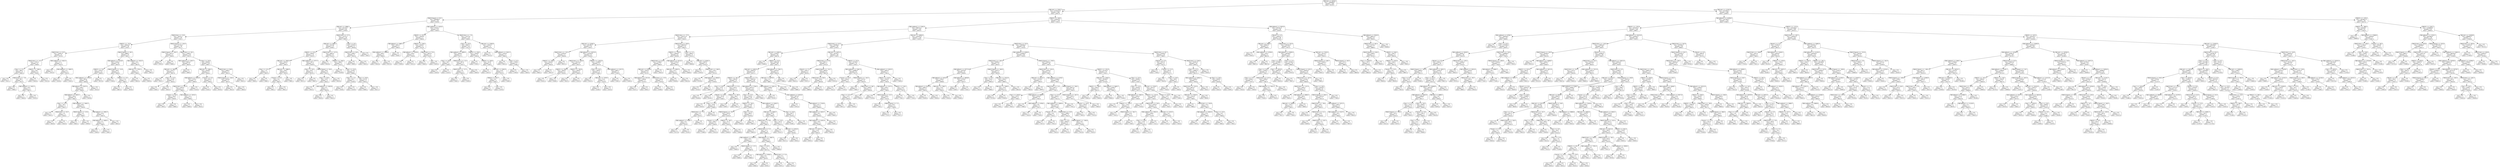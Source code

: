 digraph Tree {
node [shape=box, style="rounded", color="black", fontname=helvetica] ;
edge [fontname=helvetica] ;
0 [label="('BB:mid',) <= 8236.3\nmse = 7008940.7\nsamples = 502\nvalue = 8135.4"] ;
1 [label="('BB:mid',) <= 5593.7\nmse = 2576253.9\nsamples = 262\nvalue = 6267.8"] ;
0 -> 1 [labeldistance=2.5, labelangle=45, headlabel="True"] ;
2 [label="('MACD-Signal',) <= 81.1\nmse = 464580.6\nsamples = 83\nvalue = 4145.8"] ;
1 -> 2 ;
3 [label="('BB:mid',) <= 3898.1\nmse = 62219.4\nsamples = 62\nvalue = 3794.8"] ;
2 -> 3 ;
4 [label="('MACD-Hist',) <= 33.0\nmse = 56512.1\nsamples = 42\nvalue = 3702.3"] ;
3 -> 4 ;
5 [label="('MACD',) <= -75.0\nmse = 28443.9\nsamples = 26\nvalue = 3559.1"] ;
4 -> 5 ;
6 [label="('MACD-Hist',) <= 25.5\nmse = 10491.0\nsamples = 9\nvalue = 3374.9"] ;
5 -> 6 ;
7 [label="('MACD-Hist',) <= -0.5\nmse = 1351.9\nsamples = 6\nvalue = 3448.0"] ;
6 -> 7 ;
8 [label="('Day',) <= 2.5\nmse = 488.3\nsamples = 4\nvalue = 3485.4"] ;
7 -> 8 ;
9 [label="mse = 0.0\nsamples = 1\nvalue = 3521.1"] ;
8 -> 9 ;
10 [label="('MACD-Hist',) <= -7.9\nmse = 86.7\nsamples = 3\nvalue = 3473.5"] ;
8 -> 10 ;
11 [label="mse = 0.0\nsamples = 1\nvalue = 3486.2"] ;
10 -> 11 ;
12 [label="('BB:LowBand',) <= 3422.3\nmse = 10.4\nsamples = 2\nvalue = 3467.2"] ;
10 -> 12 ;
13 [label="mse = 0.0\nsamples = 1\nvalue = 3464.0"] ;
12 -> 13 ;
14 [label="mse = 0.0\nsamples = 1\nvalue = 3470.4"] ;
12 -> 14 ;
15 [label="('MACD',) <= -286.0\nmse = 28.1\nsamples = 2\nvalue = 3418.1"] ;
7 -> 15 ;
16 [label="mse = 0.0\nsamples = 1\nvalue = 3424.6"] ;
15 -> 16 ;
17 [label="mse = 0.0\nsamples = 1\nvalue = 3413.8"] ;
15 -> 17 ;
18 [label="('BB:LowBand',) <= 3022.4\nmse = 27.1\nsamples = 3\nvalue = 3243.4"] ;
6 -> 18 ;
19 [label="mse = 0.0\nsamples = 1\nvalue = 3252.8"] ;
18 -> 19 ;
20 [label="('BB:LowBand',) <= 3082.9\nmse = 6.1\nsamples = 2\nvalue = 3241.0"] ;
18 -> 20 ;
21 [label="mse = 0.0\nsamples = 1\nvalue = 3236.8"] ;
20 -> 21 ;
22 [label="mse = -0.0\nsamples = 1\nvalue = 3242.5"] ;
20 -> 22 ;
23 [label="('MACD-Signal',) <= 28.3\nmse = 8886.2\nsamples = 17\nvalue = 3662.2"] ;
5 -> 23 ;
24 [label="('BB:UpBand',) <= 4118.0\nmse = 2240.6\nsamples = 14\nvalue = 3625.6"] ;
23 -> 24 ;
25 [label="('MACD',) <= 3.8\nmse = 1352.6\nsamples = 11\nvalue = 3609.4"] ;
24 -> 25 ;
26 [label="('BB:LowBand',) <= 3532.8\nmse = 905.6\nsamples = 10\nvalue = 3600.8"] ;
25 -> 26 ;
27 [label="('BB:UpBand',) <= 4107.4\nmse = 638.2\nsamples = 9\nvalue = 3608.2"] ;
26 -> 27 ;
28 [label="('BB:UpBand',) <= 3832.1\nmse = 244.2\nsamples = 8\nvalue = 3602.3"] ;
27 -> 28 ;
29 [label="('Day',) <= 13.5\nmse = 38.7\nsamples = 3\nvalue = 3621.7"] ;
28 -> 29 ;
30 [label="mse = 0.0\nsamples = 1\nvalue = 3632.1"] ;
29 -> 30 ;
31 [label="('MACD-Hist',) <= 24.7\nmse = 3.4\nsamples = 2\nvalue = 3618.2"] ;
29 -> 31 ;
32 [label="mse = 0.0\nsamples = 1\nvalue = 3620.8"] ;
31 -> 32 ;
33 [label="mse = 0.0\nsamples = 1\nvalue = 3616.9"] ;
31 -> 33 ;
34 [label="('BB:LowBand',) <= 3404.3\nmse = 66.5\nsamples = 5\nvalue = 3592.6"] ;
28 -> 34 ;
35 [label="('MACD-Signal',) <= -67.6\nmse = 1.6\nsamples = 2\nvalue = 3600.7"] ;
34 -> 35 ;
36 [label="mse = 0.0\nsamples = 1\nvalue = 3602.5"] ;
35 -> 36 ;
37 [label="mse = -0.0\nsamples = 1\nvalue = 3599.8"] ;
35 -> 37 ;
38 [label="('BB:UpBand',) <= 4091.5\nmse = 43.6\nsamples = 3\nvalue = 3587.8"] ;
34 -> 38 ;
39 [label="('BB:UpBand',) <= 4004.1\nmse = 0.3\nsamples = 2\nvalue = 3584.5"] ;
38 -> 39 ;
40 [label="mse = 0.0\nsamples = 1\nvalue = 3584.0"] ;
39 -> 40 ;
41 [label="mse = -0.0\nsamples = 1\nvalue = 3585.1"] ;
39 -> 41 ;
42 [label="mse = -0.0\nsamples = 1\nvalue = 3601.0"] ;
38 -> 42 ;
43 [label="mse = 0.0\nsamples = 1\nvalue = 3678.6"] ;
27 -> 43 ;
44 [label="mse = -0.0\nsamples = 1\nvalue = 3553.0"] ;
26 -> 44 ;
45 [label="mse = 0.0\nsamples = 1\nvalue = 3673.8"] ;
25 -> 45 ;
46 [label="('MACD-Signal',) <= -23.8\nmse = 140.1\nsamples = 3\nvalue = 3694.6"] ;
24 -> 46 ;
47 [label="mse = 0.0\nsamples = 1\nvalue = 3706.0"] ;
46 -> 47 ;
48 [label="('MACD',) <= -9.3\nmse = 17.9\nsamples = 2\nvalue = 3683.1"] ;
46 -> 48 ;
49 [label="mse = 0.0\nsamples = 1\nvalue = 3687.4"] ;
48 -> 49 ;
50 [label="mse = 0.0\nsamples = 1\nvalue = 3678.9"] ;
48 -> 50 ;
51 [label="('BB:LowBand',) <= 3522.5\nmse = 19.5\nsamples = 3\nvalue = 3853.9"] ;
23 -> 51 ;
52 [label="('BB:mid',) <= 3791.5\nmse = 6.1\nsamples = 2\nvalue = 3856.1"] ;
51 -> 52 ;
53 [label="mse = 0.0\nsamples = 1\nvalue = 3854.4"] ;
52 -> 53 ;
54 [label="mse = 0.0\nsamples = 1\nvalue = 3859.6"] ;
52 -> 54 ;
55 [label="mse = -0.0\nsamples = 1\nvalue = 3847.2"] ;
51 -> 55 ;
56 [label="('MACD-Signal',) <= -414.5\nmse = 21716.9\nsamples = 16\nvalue = 3917.1"] ;
4 -> 56 ;
57 [label="('MACD-Signal',) <= -454.7\nmse = 5013.3\nsamples = 2\nvalue = 3646.0"] ;
56 -> 57 ;
58 [label="mse = 0.0\nsamples = 1\nvalue = 3545.9"] ;
57 -> 58 ;
59 [label="mse = 0.0\nsamples = 1\nvalue = 3696.1"] ;
57 -> 59 ;
60 [label="('MACD-Hist',) <= 39.1\nmse = 13062.2\nsamples = 14\nvalue = 3952.4"] ;
56 -> 60 ;
61 [label="('BB:LowBand',) <= 3347.7\nmse = 5841.8\nsamples = 4\nvalue = 3829.9"] ;
60 -> 61 ;
62 [label="('BB:mid',) <= 3653.3\nmse = 2327.7\nsamples = 3\nvalue = 3857.8"] ;
61 -> 62 ;
63 [label="mse = 0.0\nsamples = 1\nvalue = 3915.7"] ;
62 -> 63 ;
64 [label="('Day',) <= 13.5\nmse = 153.8\nsamples = 2\nvalue = 3819.2"] ;
62 -> 64 ;
65 [label="mse = 0.0\nsamples = 1\nvalue = 3836.7"] ;
64 -> 65 ;
66 [label="mse = 0.0\nsamples = 1\nvalue = 3810.4"] ;
64 -> 66 ;
67 [label="mse = 0.0\nsamples = 1\nvalue = 3690.2"] ;
61 -> 67 ;
68 [label="('Day',) <= 24.0\nmse = 8440.6\nsamples = 10\nvalue = 3995.7"] ;
60 -> 68 ;
69 [label="('BB:mid',) <= 3681.3\nmse = 4438.6\nsamples = 7\nvalue = 4026.2"] ;
68 -> 69 ;
70 [label="('BB:UpBand',) <= 4193.0\nmse = 3379.1\nsamples = 5\nvalue = 3999.4"] ;
69 -> 70 ;
71 [label="('MACD-Hist',) <= 141.9\nmse = 1502.9\nsamples = 4\nvalue = 3984.4"] ;
70 -> 71 ;
72 [label="('Trends',) <= 10.5\nmse = 736.8\nsamples = 2\nvalue = 3934.9"] ;
71 -> 72 ;
73 [label="mse = 0.0\nsamples = 1\nvalue = 3954.1"] ;
72 -> 73 ;
74 [label="mse = 0.0\nsamples = 1\nvalue = 3896.5"] ;
72 -> 74 ;
75 [label="('BB:LowBand',) <= 3076.2\nmse = 51.3\nsamples = 2\nvalue = 4009.1"] ;
71 -> 75 ;
76 [label="mse = 0.0\nsamples = 1\nvalue = 3999.0"] ;
75 -> 76 ;
77 [label="mse = -0.0\nsamples = 1\nvalue = 4014.2"] ;
75 -> 77 ;
78 [label="mse = -0.0\nsamples = 1\nvalue = 4134.4"] ;
70 -> 78 ;
79 [label="('Trends',) <= 9.5\nmse = 814.3\nsamples = 2\nvalue = 4093.1"] ;
69 -> 79 ;
80 [label="mse = 0.0\nsamples = 1\nvalue = 4142.5"] ;
79 -> 80 ;
81 [label="mse = 0.0\nsamples = 1\nvalue = 4076.6"] ;
79 -> 81 ;
82 [label="('MACD-Hist',) <= 96.8\nmse = 2499.5\nsamples = 3\nvalue = 3853.3"] ;
68 -> 82 ;
83 [label="('MACD-Signal',) <= -140.4\nmse = 2678.6\nsamples = 2\nvalue = 3872.2"] ;
82 -> 83 ;
84 [label="mse = 0.0\nsamples = 1\nvalue = 3923.9"] ;
83 -> 84 ;
85 [label="mse = -0.0\nsamples = 1\nvalue = 3820.4"] ;
83 -> 85 ;
86 [label="mse = 0.0\nsamples = 1\nvalue = 3815.5"] ;
82 -> 86 ;
87 [label="('MACD-Hist',) <= 17.3\nmse = 15773.3\nsamples = 20\nvalue = 3995.4"] ;
3 -> 87 ;
88 [label="('BB:mid',) <= 3991.5\nmse = 6233.8\nsamples = 17\nvalue = 4038.1"] ;
87 -> 88 ;
89 [label="('MACD',) <= 53.6\nmse = 2494.9\nsamples = 11\nvalue = 4010.4"] ;
88 -> 89 ;
90 [label="('BB:mid',) <= 3903.9\nmse = 1003.4\nsamples = 5\nvalue = 3945.5"] ;
89 -> 90 ;
91 [label="('Day',) <= 12.5\nmse = 1.5\nsamples = 2\nvalue = 3907.9"] ;
90 -> 91 ;
92 [label="mse = 0.0\nsamples = 1\nvalue = 3909.2"] ;
91 -> 92 ;
93 [label="mse = 0.0\nsamples = 1\nvalue = 3906.7"] ;
91 -> 93 ;
94 [label="('BB:mid',) <= 3980.9\nmse = 106.5\nsamples = 3\nvalue = 3970.5"] ;
90 -> 94 ;
95 [label="('Trends',) <= 6.5\nmse = 0.0\nsamples = 2\nvalue = 3963.2"] ;
94 -> 95 ;
96 [label="mse = 0.0\nsamples = 1\nvalue = 3963.1"] ;
95 -> 96 ;
97 [label="mse = -0.0\nsamples = 1\nvalue = 3963.3"] ;
95 -> 97 ;
98 [label="mse = -0.0\nsamples = 1\nvalue = 3985.1"] ;
94 -> 98 ;
99 [label="('BB:LowBand',) <= 3777.3\nmse = 387.5\nsamples = 6\nvalue = 4039.9"] ;
89 -> 99 ;
100 [label="('Day',) <= 19.5\nmse = 66.3\nsamples = 2\nvalue = 4079.3"] ;
99 -> 100 ;
101 [label="mse = 0.0\nsamples = 1\nvalue = 4071.2"] ;
100 -> 101 ;
102 [label="mse = 0.0\nsamples = 1\nvalue = 4087.5"] ;
100 -> 102 ;
103 [label="('MACD-Signal',) <= 58.4\nmse = 36.0\nsamples = 4\nvalue = 4031.1"] ;
99 -> 103 ;
104 [label="('Day',) <= 20.0\nmse = 18.3\nsamples = 3\nvalue = 4025.2"] ;
103 -> 104 ;
105 [label="mse = 0.0\nsamples = 1\nvalue = 4032.5"] ;
104 -> 105 ;
106 [label="('BB:LowBand',) <= 3819.8\nmse = 0.7\nsamples = 2\nvalue = 4022.8"] ;
104 -> 106 ;
107 [label="mse = 0.0\nsamples = 1\nvalue = 4024.0"] ;
106 -> 107 ;
108 [label="mse = 0.0\nsamples = 1\nvalue = 4022.2"] ;
106 -> 108 ;
109 [label="mse = -0.0\nsamples = 1\nvalue = 4035.8"] ;
103 -> 109 ;
110 [label="('MACD-Hist',) <= -117.0\nmse = 8662.0\nsamples = 6\nvalue = 4112.2"] ;
88 -> 110 ;
111 [label="mse = 0.0\nsamples = 1\nvalue = 4010.0"] ;
110 -> 111 ;
112 [label="('MACD',) <= -594.2\nmse = 7885.7\nsamples = 5\nvalue = 4132.7"] ;
110 -> 112 ;
113 [label="mse = 0.0\nsamples = 1\nvalue = 4278.8"] ;
112 -> 113 ;
114 [label="('Day',) <= 15.0\nmse = 3178.3\nsamples = 4\nvalue = 4096.1"] ;
112 -> 114 ;
115 [label="('Day',) <= 1.5\nmse = 83.7\nsamples = 2\nvalue = 4149.0"] ;
114 -> 115 ;
116 [label="mse = 0.0\nsamples = 1\nvalue = 4158.2"] ;
115 -> 116 ;
117 [label="mse = -0.0\nsamples = 1\nvalue = 4139.9"] ;
115 -> 117 ;
118 [label="('Day',) <= 29.0\nmse = 671.8\nsamples = 2\nvalue = 4043.2"] ;
114 -> 118 ;
119 [label="mse = 0.0\nsamples = 1\nvalue = 4069.1"] ;
118 -> 119 ;
120 [label="mse = -0.0\nsamples = 1\nvalue = 4017.3"] ;
118 -> 120 ;
121 [label="('Day',) <= 8.5\nmse = 23193.3\nsamples = 3\nvalue = 3878.0"] ;
87 -> 121 ;
122 [label="('MACD-Hist',) <= 30.0\nmse = 3508.7\nsamples = 2\nvalue = 3931.6"] ;
121 -> 122 ;
123 [label="mse = 0.0\nsamples = 1\nvalue = 3894.1"] ;
122 -> 123 ;
124 [label="mse = 0.0\nsamples = 1\nvalue = 4025.2"] ;
122 -> 124 ;
125 [label="mse = 0.0\nsamples = 1\nvalue = 3502.7"] ;
121 -> 125 ;
126 [label="('BB:LowBand',) <= 4234.5\nmse = 57620.1\nsamples = 21\nvalue = 5295.4"] ;
2 -> 126 ;
127 [label="('MACD',) <= 257.5\nmse = 14410.0\nsamples = 7\nvalue = 5089.9"] ;
126 -> 127 ;
128 [label="('BB:UpBand',) <= 4887.1\nmse = 1823.3\nsamples = 3\nvalue = 5002.2"] ;
127 -> 128 ;
129 [label="('BB:LowBand',) <= 3580.8\nmse = 560.5\nsamples = 2\nvalue = 4956.3"] ;
128 -> 129 ;
130 [label="mse = 0.0\nsamples = 1\nvalue = 4922.8"] ;
129 -> 130 ;
131 [label="mse = 0.0\nsamples = 1\nvalue = 4973.0"] ;
129 -> 131 ;
132 [label="mse = -0.0\nsamples = 1\nvalue = 5036.7"] ;
128 -> 132 ;
133 [label="('MACD',) <= 328.2\nmse = 6209.1\nsamples = 4\nvalue = 5212.6"] ;
127 -> 133 ;
134 [label="('BB:UpBand',) <= 5559.0\nmse = 318.0\nsamples = 2\nvalue = 5264.6"] ;
133 -> 134 ;
135 [label="mse = 0.0\nsamples = 1\nvalue = 5289.8"] ;
134 -> 135 ;
136 [label="mse = 0.0\nsamples = 1\nvalue = 5251.9"] ;
134 -> 136 ;
137 [label="('MACD-Hist',) <= 75.4\nmse = 4933.0\nsamples = 2\nvalue = 5134.7"] ;
133 -> 137 ;
138 [label="mse = 0.0\nsamples = 1\nvalue = 5064.5"] ;
137 -> 138 ;
139 [label="mse = -0.0\nsamples = 1\nvalue = 5205.0"] ;
137 -> 139 ;
140 [label="('MACD-Hist',) <= -7.0\nmse = 37273.8\nsamples = 14\nvalue = 5440.4"] ;
126 -> 140 ;
141 [label="('Day',) <= 25.0\nmse = 4087.2\nsamples = 10\nvalue = 5327.9"] ;
140 -> 141 ;
142 [label="('BB:LowBand',) <= 4899.4\nmse = 3628.3\nsamples = 5\nvalue = 5377.1"] ;
141 -> 142 ;
143 [label="('Day',) <= 20.0\nmse = 28.7\nsamples = 2\nvalue = 5309.2"] ;
142 -> 143 ;
144 [label="mse = 0.0\nsamples = 1\nvalue = 5303.8"] ;
143 -> 144 ;
145 [label="mse = 0.0\nsamples = 1\nvalue = 5314.5"] ;
143 -> 145 ;
146 [label="('MACD-Hist',) <= -12.2\nmse = 907.4\nsamples = 3\nvalue = 5422.3"] ;
142 -> 146 ;
147 [label="('MACD-Hist',) <= -27.3\nmse = 2.8\nsamples = 2\nvalue = 5401.0"] ;
146 -> 147 ;
148 [label="mse = 0.0\nsamples = 1\nvalue = 5402.7"] ;
147 -> 148 ;
149 [label="mse = 0.0\nsamples = 1\nvalue = 5399.4"] ;
147 -> 149 ;
150 [label="mse = 0.0\nsamples = 1\nvalue = 5464.9"] ;
146 -> 150 ;
151 [label="('MACD',) <= 158.2\nmse = 1459.8\nsamples = 5\nvalue = 5292.8"] ;
141 -> 151 ;
152 [label="mse = 0.0\nsamples = 1\nvalue = 5350.7"] ;
151 -> 152 ;
153 [label="('MACD',) <= 169.6\nmse = 167.0\nsamples = 4\nvalue = 5269.7"] ;
151 -> 153 ;
154 [label="mse = 0.0\nsamples = 1\nvalue = 5247.4"] ;
153 -> 154 ;
155 [label="('BB:mid',) <= 5262.0\nmse = 52.9\nsamples = 3\nvalue = 5275.3"] ;
153 -> 155 ;
156 [label="('MACD',) <= 193.7\nmse = 8.4\nsamples = 2\nvalue = 5282.2"] ;
155 -> 156 ;
157 [label="mse = 0.0\nsamples = 1\nvalue = 5285.1"] ;
156 -> 157 ;
158 [label="mse = -0.0\nsamples = 1\nvalue = 5279.4"] ;
156 -> 158 ;
159 [label="mse = -0.0\nsamples = 1\nvalue = 5268.3"] ;
155 -> 159 ;
160 [label="('BB:mid',) <= 5290.8\nmse = 13641.2\nsamples = 4\nvalue = 5710.4"] ;
140 -> 160 ;
161 [label="mse = 0.0\nsamples = 1\nvalue = 5572.4"] ;
160 -> 161 ;
162 [label="('BB:LowBand',) <= 5023.3\nmse = 1550.8\nsamples = 3\nvalue = 5802.5"] ;
160 -> 162 ;
163 [label="mse = 0.0\nsamples = 1\nvalue = 5831.2"] ;
162 -> 163 ;
164 [label="('Day',) <= 6.5\nmse = 1709.4\nsamples = 2\nvalue = 5788.2"] ;
162 -> 164 ;
165 [label="mse = 0.0\nsamples = 1\nvalue = 5746.8"] ;
164 -> 165 ;
166 [label="mse = -0.0\nsamples = 1\nvalue = 5829.5"] ;
164 -> 166 ;
167 [label="('MACD',) <= 149.2\nmse = 818414.2\nsamples = 179\nvalue = 7145.0"] ;
1 -> 167 ;
168 [label="('BB:LowBand',) <= 5783.4\nmse = 489733.5\nsamples = 143\nvalue = 6832.6"] ;
167 -> 168 ;
169 [label="('MACD-Hist',) <= -77.5\nmse = 503117.9\nsamples = 25\nvalue = 5922.4"] ;
168 -> 169 ;
170 [label="('BB:mid',) <= 6168.3\nmse = 265395.7\nsamples = 12\nvalue = 5303.1"] ;
169 -> 170 ;
171 [label="('MACD-Hist',) <= -151.5\nmse = 35782.8\nsamples = 3\nvalue = 4649.8"] ;
170 -> 171 ;
172 [label="('MACD',) <= -394.2\nmse = 5020.0\nsamples = 2\nvalue = 4502.0"] ;
171 -> 172 ;
173 [label="mse = 0.0\nsamples = 1\nvalue = 4602.2"] ;
172 -> 173 ;
174 [label="mse = 0.0\nsamples = 1\nvalue = 4451.9"] ;
172 -> 174 ;
175 [label="mse = 0.0\nsamples = 1\nvalue = 4871.5"] ;
171 -> 175 ;
176 [label="('BB:UpBand',) <= 10574.4\nmse = 152256.9\nsamples = 9\nvalue = 5520.8"] ;
170 -> 176 ;
177 [label="('MACD-Hist',) <= -105.8\nmse = 101233.3\nsamples = 4\nvalue = 5915.4"] ;
176 -> 177 ;
178 [label="('MACD',) <= -658.3\nmse = 3059.2\nsamples = 2\nvalue = 6230.3"] ;
177 -> 178 ;
179 [label="mse = 0.0\nsamples = 1\nvalue = 6191.2"] ;
178 -> 179 ;
180 [label="mse = -0.0\nsamples = 1\nvalue = 6308.5"] ;
178 -> 180 ;
181 [label="('MACD',) <= -202.8\nmse = 1064.4\nsamples = 2\nvalue = 5600.5"] ;
177 -> 181 ;
182 [label="mse = 0.0\nsamples = 1\nvalue = 5623.5"] ;
181 -> 182 ;
183 [label="mse = -0.0\nsamples = 1\nvalue = 5554.3"] ;
181 -> 183 ;
184 [label="('MACD',) <= -1010.4\nmse = 13289.0\nsamples = 5\nvalue = 5257.8"] ;
176 -> 184 ;
185 [label="('Day',) <= 16.5\nmse = 7605.6\nsamples = 3\nvalue = 5188.5"] ;
184 -> 185 ;
186 [label="mse = 0.0\nsamples = 1\nvalue = 5014.5"] ;
185 -> 186 ;
187 [label="('BB:mid',) <= 7479.5\nmse = 41.0\nsamples = 2\nvalue = 5232.0"] ;
185 -> 187 ;
188 [label="mse = 0.0\nsamples = 1\nvalue = 5238.4"] ;
187 -> 188 ;
189 [label="mse = -0.0\nsamples = 1\nvalue = 5225.6"] ;
187 -> 189 ;
190 [label="('BB:LowBand',) <= 5357.9\nmse = 6907.7\nsamples = 2\nvalue = 5344.3"] ;
184 -> 190 ;
191 [label="mse = 0.0\nsamples = 1\nvalue = 5392.3"] ;
190 -> 191 ;
192 [label="mse = 0.0\nsamples = 1\nvalue = 5200.4"] ;
190 -> 192 ;
193 [label="('MACD-Hist',) <= 149.4\nmse = 86207.8\nsamples = 13\nvalue = 6461.0"] ;
169 -> 193 ;
194 [label="('MACD',) <= -370.4\nmse = 54839.2\nsamples = 8\nvalue = 6258.9"] ;
193 -> 194 ;
195 [label="('MACD-Hist',) <= 67.0\nmse = 17489.7\nsamples = 5\nvalue = 6066.4"] ;
194 -> 195 ;
196 [label="('BB:mid',) <= 6709.8\nmse = 3250.4\nsamples = 4\nvalue = 6174.7"] ;
195 -> 196 ;
197 [label="('BB:UpBand',) <= 7513.8\nmse = 1006.8\nsamples = 2\nvalue = 6125.4"] ;
196 -> 197 ;
198 [label="mse = 0.0\nsamples = 1\nvalue = 6157.1"] ;
197 -> 198 ;
199 [label="mse = 0.0\nsamples = 1\nvalue = 6093.7"] ;
197 -> 199 ;
200 [label="('MACD-Hist',) <= -37.0\nmse = 635.0\nsamples = 2\nvalue = 6224.0"] ;
196 -> 200 ;
201 [label="mse = 0.0\nsamples = 1\nvalue = 6198.8"] ;
200 -> 201 ;
202 [label="mse = 0.0\nsamples = 1\nvalue = 6249.2"] ;
200 -> 202 ;
203 [label="mse = -0.0\nsamples = 1\nvalue = 5922.0"] ;
195 -> 203 ;
204 [label="('BB:UpBand',) <= 8114.2\nmse = 4745.8\nsamples = 3\nvalue = 6483.5"] ;
194 -> 204 ;
205 [label="('BB:mid',) <= 6381.9\nmse = 41.5\nsamples = 2\nvalue = 6434.9"] ;
204 -> 205 ;
206 [label="mse = 0.0\nsamples = 1\nvalue = 6438.6"] ;
205 -> 206 ;
207 [label="mse = 0.0\nsamples = 1\nvalue = 6423.8"] ;
205 -> 207 ;
208 [label="mse = -0.0\nsamples = 1\nvalue = 6580.6"] ;
204 -> 208 ;
209 [label="('Day',) <= 1.5\nmse = 4894.3\nsamples = 5\nvalue = 6723.7"] ;
193 -> 209 ;
210 [label="mse = 0.0\nsamples = 1\nvalue = 6606.8"] ;
209 -> 210 ;
211 [label="('BB:mid',) <= 6256.3\nmse = 1847.5\nsamples = 4\nvalue = 6752.9"] ;
209 -> 211 ;
212 [label="mse = 0.0\nsamples = 1\nvalue = 6793.6"] ;
211 -> 212 ;
213 [label="('MACD-Hist',) <= 168.9\nmse = 379.1\nsamples = 3\nvalue = 6712.2"] ;
211 -> 213 ;
214 [label="mse = 0.0\nsamples = 1\nvalue = 6734.8"] ;
213 -> 214 ;
215 [label="('BB:UpBand',) <= 8928.2\nmse = 278.2\nsamples = 2\nvalue = 6704.6"] ;
213 -> 215 ;
216 [label="mse = 0.0\nsamples = 1\nvalue = 6716.4"] ;
215 -> 216 ;
217 [label="mse = 0.0\nsamples = 1\nvalue = 6681.1"] ;
215 -> 217 ;
218 [label="('BB:mid',) <= 6994.0\nmse = 262433.4\nsamples = 118\nvalue = 7034.4"] ;
168 -> 218 ;
219 [label="('MACD-Hist',) <= 47.2\nmse = 145995.5\nsamples = 59\nvalue = 6709.2"] ;
218 -> 219 ;
220 [label="('BB:mid',) <= 6365.6\nmse = 51059.1\nsamples = 41\nvalue = 6467.8"] ;
219 -> 220 ;
221 [label="mse = 0.0\nsamples = 1\nvalue = 5648.0"] ;
220 -> 221 ;
222 [label="('MACD',) <= 23.2\nmse = 28023.8\nsamples = 40\nvalue = 6497.1"] ;
220 -> 222 ;
223 [label="('BB:mid',) <= 6452.9\nmse = 16607.0\nsamples = 37\nvalue = 6471.3"] ;
222 -> 223 ;
224 [label="('MACD',) <= -85.1\nmse = 3403.9\nsamples = 9\nvalue = 6347.1"] ;
223 -> 224 ;
225 [label="('Day',) <= 20.5\nmse = 27.6\nsamples = 2\nvalue = 6223.6"] ;
224 -> 225 ;
226 [label="mse = 0.0\nsamples = 1\nvalue = 6228.8"] ;
225 -> 226 ;
227 [label="mse = 0.0\nsamples = 1\nvalue = 6218.3"] ;
225 -> 227 ;
228 [label="('MACD-Hist',) <= 4.2\nmse = 414.5\nsamples = 7\nvalue = 6371.8"] ;
224 -> 228 ;
229 [label="('Month',) <= 10.5\nmse = 197.8\nsamples = 5\nvalue = 6364.1"] ;
228 -> 229 ;
230 [label="mse = 0.0\nsamples = 1\nvalue = 6332.6"] ;
229 -> 230 ;
231 [label="('Day',) <= 12.5\nmse = 64.8\nsamples = 4\nvalue = 6368.5"] ;
229 -> 231 ;
232 [label="('MACD-Hist',) <= -1.2\nmse = 5.9\nsamples = 3\nvalue = 6375.3"] ;
231 -> 232 ;
233 [label="('BB:LowBand',) <= 6282.7\nmse = 0.6\nsamples = 2\nvalue = 6376.7"] ;
232 -> 233 ;
234 [label="mse = 0.0\nsamples = 1\nvalue = 6377.8"] ;
233 -> 234 ;
235 [label="mse = -0.0\nsamples = 1\nvalue = 6376.1"] ;
233 -> 235 ;
236 [label="mse = -0.0\nsamples = 1\nvalue = 6371.3"] ;
232 -> 236 ;
237 [label="mse = -0.0\nsamples = 1\nvalue = 6359.5"] ;
231 -> 237 ;
238 [label="('MACD',) <= -46.4\nmse = 68.6\nsamples = 2\nvalue = 6403.0"] ;
228 -> 238 ;
239 [label="mse = 0.0\nsamples = 1\nvalue = 6394.7"] ;
238 -> 239 ;
240 [label="mse = 0.0\nsamples = 1\nvalue = 6411.3"] ;
238 -> 240 ;
241 [label="('MACD-Hist',) <= 7.5\nmse = 14637.8\nsamples = 28\nvalue = 6507.6"] ;
223 -> 241 ;
242 [label="('BB:UpBand',) <= 7746.5\nmse = 10727.5\nsamples = 21\nvalue = 6459.4"] ;
241 -> 242 ;
243 [label="('Day',) <= 13.5\nmse = 5703.4\nsamples = 20\nvalue = 6473.3"] ;
242 -> 243 ;
244 [label="('MACD',) <= -29.2\nmse = 5779.8\nsamples = 6\nvalue = 6389.5"] ;
243 -> 244 ;
245 [label="('MACD-Signal',) <= -29.7\nmse = 1397.0\nsamples = 4\nvalue = 6335.8"] ;
244 -> 245 ;
246 [label="('Trends',) <= 10.0\nmse = 298.3\nsamples = 2\nvalue = 6364.0"] ;
245 -> 246 ;
247 [label="mse = 0.0\nsamples = 1\nvalue = 6388.4"] ;
246 -> 247 ;
248 [label="mse = -0.0\nsamples = 1\nvalue = 6351.8"] ;
246 -> 248 ;
249 [label="('MACD',) <= -66.1\nmse = 55.3\nsamples = 2\nvalue = 6293.4"] ;
245 -> 249 ;
250 [label="mse = 0.0\nsamples = 1\nvalue = 6300.9"] ;
249 -> 250 ;
251 [label="mse = 0.0\nsamples = 1\nvalue = 6286.0"] ;
249 -> 251 ;
252 [label="('Day',) <= 5.0\nmse = 280.4\nsamples = 2\nvalue = 6478.9"] ;
244 -> 252 ;
253 [label="mse = 0.0\nsamples = 1\nvalue = 6502.6"] ;
252 -> 253 ;
254 [label="mse = 0.0\nsamples = 1\nvalue = 6467.1"] ;
252 -> 254 ;
255 [label="('BB:LowBand',) <= 6265.3\nmse = 1463.9\nsamples = 14\nvalue = 6508.6"] ;
243 -> 255 ;
256 [label="('BB:mid',) <= 6664.7\nmse = 392.1\nsamples = 12\nvalue = 6492.2"] ;
255 -> 256 ;
257 [label="('MACD-Hist',) <= 4.6\nmse = 51.2\nsamples = 9\nvalue = 6481.5"] ;
256 -> 257 ;
258 [label="mse = 0.0\nsamples = 1\nvalue = 6465.4"] ;
257 -> 258 ;
259 [label="('MACD-Hist',) <= 5.3\nmse = 27.7\nsamples = 8\nvalue = 6483.1"] ;
257 -> 259 ;
260 [label="('BB:LowBand',) <= 6249.5\nmse = 10.4\nsamples = 3\nvalue = 6486.3"] ;
259 -> 260 ;
261 [label="mse = 0.0\nsamples = 1\nvalue = 6480.4"] ;
260 -> 261 ;
262 [label="('MACD-Signal',) <= -27.3\nmse = 2.0\nsamples = 2\nvalue = 6487.8"] ;
260 -> 262 ;
263 [label="mse = 0.0\nsamples = 1\nvalue = 6489.2"] ;
262 -> 263 ;
264 [label="mse = 0.0\nsamples = 1\nvalue = 6486.4"] ;
262 -> 264 ;
265 [label="('BB:UpBand',) <= 7087.4\nmse = 25.0\nsamples = 5\nvalue = 6480.0"] ;
259 -> 265 ;
266 [label="('Day',) <= 22.0\nmse = 7.1\nsamples = 4\nvalue = 6477.8"] ;
265 -> 266 ;
267 [label="('BB:UpBand',) <= 6769.3\nmse = 8.0\nsamples = 2\nvalue = 6479.5"] ;
266 -> 267 ;
268 [label="mse = 0.0\nsamples = 1\nvalue = 6482.4"] ;
267 -> 268 ;
269 [label="mse = 0.0\nsamples = 1\nvalue = 6476.7"] ;
267 -> 269 ;
270 [label="('MACD-Hist',) <= 5.4\nmse = 0.1\nsamples = 2\nvalue = 6476.0"] ;
266 -> 270 ;
271 [label="mse = 0.0\nsamples = 1\nvalue = 6475.7"] ;
270 -> 271 ;
272 [label="mse = 0.0\nsamples = 1\nvalue = 6476.3"] ;
270 -> 272 ;
273 [label="mse = -0.0\nsamples = 1\nvalue = 6488.8"] ;
265 -> 273 ;
274 [label="('Day',) <= 14.5\nmse = 161.0\nsamples = 3\nvalue = 6521.4"] ;
256 -> 274 ;
275 [label="mse = 0.0\nsamples = 1\nvalue = 6512.7"] ;
274 -> 275 ;
276 [label="('BB:mid',) <= 6742.0\nmse = 169.3\nsamples = 2\nvalue = 6530.2"] ;
274 -> 276 ;
277 [label="mse = 0.0\nsamples = 1\nvalue = 6517.2"] ;
276 -> 277 ;
278 [label="mse = -0.0\nsamples = 1\nvalue = 6543.2"] ;
276 -> 278 ;
279 [label="('Day',) <= 16.5\nmse = 667.7\nsamples = 2\nvalue = 6570.3"] ;
255 -> 279 ;
280 [label="mse = 0.0\nsamples = 1\nvalue = 6596.1"] ;
279 -> 280 ;
281 [label="mse = -0.0\nsamples = 1\nvalue = 6544.4"] ;
279 -> 281 ;
282 [label="mse = -0.0\nsamples = 1\nvalue = 6083.7"] ;
242 -> 282 ;
283 [label="('BB:LowBand',) <= 5921.4\nmse = 7248.6\nsamples = 7\nvalue = 6611.6"] ;
241 -> 283 ;
284 [label="mse = 0.0\nsamples = 1\nvalue = 6376.7"] ;
283 -> 284 ;
285 [label="('BB:LowBand',) <= 6019.0\nmse = 2873.8\nsamples = 6\nvalue = 6631.1"] ;
283 -> 285 ;
286 [label="mse = 0.0\nsamples = 1\nvalue = 6741.8"] ;
285 -> 286 ;
287 [label="('BB:UpBand',) <= 7139.9\nmse = 511.3\nsamples = 5\nvalue = 6609.0"] ;
285 -> 287 ;
288 [label="('BB:LowBand',) <= 6423.7\nmse = 59.1\nsamples = 4\nvalue = 6594.8"] ;
287 -> 288 ;
289 [label="('BB:LowBand',) <= 6355.9\nmse = 34.6\nsamples = 3\nvalue = 6598.5"] ;
288 -> 289 ;
290 [label="('BB:mid',) <= 6525.1\nmse = 12.6\nsamples = 2\nvalue = 6591.9"] ;
289 -> 290 ;
291 [label="mse = 0.0\nsamples = 1\nvalue = 6595.4"] ;
290 -> 291 ;
292 [label="mse = -0.0\nsamples = 1\nvalue = 6588.3"] ;
290 -> 292 ;
293 [label="mse = -0.0\nsamples = 1\nvalue = 6603.0"] ;
289 -> 293 ;
294 [label="mse = -0.0\nsamples = 1\nvalue = 6585.5"] ;
288 -> 294 ;
295 [label="mse = 0.0\nsamples = 1\nvalue = 6642.1"] ;
287 -> 295 ;
296 [label="('BB:UpBand',) <= 7461.3\nmse = 10276.5\nsamples = 3\nvalue = 6952.8"] ;
222 -> 296 ;
297 [label="('BB:mid',) <= 6979.0\nmse = 0.7\nsamples = 2\nvalue = 6881.1"] ;
296 -> 297 ;
298 [label="mse = 0.0\nsamples = 1\nvalue = 6882.0"] ;
297 -> 298 ;
299 [label="mse = 0.0\nsamples = 1\nvalue = 6880.3"] ;
297 -> 299 ;
300 [label="mse = 0.0\nsamples = 1\nvalue = 7096.2"] ;
296 -> 300 ;
301 [label="('BB:mid',) <= 6475.4\nmse = 46724.1\nsamples = 18\nvalue = 7109.2"] ;
219 -> 301 ;
302 [label="('MACD-Hist',) <= 77.8\nmse = 8617.7\nsamples = 5\nvalue = 6752.0"] ;
301 -> 302 ;
303 [label="('Month',) <= 7.5\nmse = 1925.3\nsamples = 2\nvalue = 6676.2"] ;
302 -> 303 ;
304 [label="mse = 0.0\nsamples = 1\nvalue = 6614.2"] ;
303 -> 304 ;
305 [label="mse = 0.0\nsamples = 1\nvalue = 6707.3"] ;
303 -> 305 ;
306 [label="('MACD-Signal',) <= -151.7\nmse = 3828.0\nsamples = 3\nvalue = 6827.8"] ;
302 -> 306 ;
307 [label="('MACD-Hist',) <= 96.6\nmse = 192.0\nsamples = 2\nvalue = 6870.8"] ;
306 -> 307 ;
308 [label="mse = 0.0\nsamples = 1\nvalue = 6884.6"] ;
307 -> 308 ;
309 [label="mse = 0.0\nsamples = 1\nvalue = 6856.9"] ;
307 -> 309 ;
310 [label="mse = 0.0\nsamples = 1\nvalue = 6741.8"] ;
306 -> 310 ;
311 [label="('MACD',) <= 41.0\nmse = 22740.5\nsamples = 13\nvalue = 7183.2"] ;
301 -> 311 ;
312 [label="('BB:LowBand',) <= 5967.4\nmse = 22886.8\nsamples = 6\nvalue = 7077.9"] ;
311 -> 312 ;
313 [label="('Trends',) <= 12.5\nmse = 5020.3\nsamples = 2\nvalue = 7263.2"] ;
312 -> 313 ;
314 [label="mse = 0.0\nsamples = 1\nvalue = 7321.0"] ;
313 -> 314 ;
315 [label="mse = -0.0\nsamples = 1\nvalue = 7176.4"] ;
313 -> 315 ;
316 [label="('MACD-Signal',) <= -103.3\nmse = 3137.6\nsamples = 4\nvalue = 6974.9"] ;
312 -> 316 ;
317 [label="mse = 0.0\nsamples = 1\nvalue = 7096.3"] ;
316 -> 317 ;
318 [label="('MACD-Hist',) <= 98.7\nmse = 1459.2\nsamples = 3\nvalue = 6959.8"] ;
316 -> 318 ;
319 [label="('Day',) <= 21.0\nmse = 12.5\nsamples = 2\nvalue = 6974.2"] ;
318 -> 319 ;
320 [label="mse = 0.0\nsamples = 1\nvalue = 6971.1"] ;
319 -> 320 ;
321 [label="mse = -0.0\nsamples = 1\nvalue = 6978.2"] ;
319 -> 321 ;
322 [label="mse = -0.0\nsamples = 1\nvalue = 6859.1"] ;
318 -> 322 ;
323 [label="('BB:LowBand',) <= 6414.5\nmse = 2605.0\nsamples = 7\nvalue = 7281.4"] ;
311 -> 323 ;
324 [label="('MACD',) <= 110.0\nmse = 1503.4\nsamples = 6\nvalue = 7295.6"] ;
323 -> 324 ;
325 [label="('BB:UpBand',) <= 7277.2\nmse = 939.5\nsamples = 4\nvalue = 7284.2"] ;
324 -> 325 ;
326 [label="mse = 0.0\nsamples = 1\nvalue = 7370.8"] ;
325 -> 326 ;
327 [label="('MACD-Signal',) <= -67.5\nmse = 209.6\nsamples = 3\nvalue = 7275.6"] ;
325 -> 327 ;
328 [label="mse = 0.0\nsamples = 1\nvalue = 7302.1"] ;
327 -> 328 ;
329 [label="('MACD-Signal',) <= 1.1\nmse = 42.5\nsamples = 2\nvalue = 7269.0"] ;
327 -> 329 ;
330 [label="mse = -0.0\nsamples = 1\nvalue = 7272.7"] ;
329 -> 330 ;
331 [label="mse = -0.0\nsamples = 1\nvalue = 7257.7"] ;
329 -> 331 ;
332 [label="('MACD',) <= 139.1\nmse = 14.2\nsamples = 2\nvalue = 7357.9"] ;
324 -> 332 ;
333 [label="mse = 0.0\nsamples = 1\nvalue = 7361.7"] ;
332 -> 333 ;
334 [label="mse = -0.0\nsamples = 1\nvalue = 7354.1"] ;
332 -> 334 ;
335 [label="mse = 0.0\nsamples = 1\nvalue = 7189.4"] ;
323 -> 335 ;
336 [label="('MACD-Hist',) <= 55.9\nmse = 182658.2\nsamples = 59\nvalue = 7333.8"] ;
218 -> 336 ;
337 [label="('BB:LowBand',) <= 6590.6\nmse = 122840.5\nsamples = 45\nvalue = 7193.9"] ;
336 -> 337 ;
338 [label="('MACD-Hist',) <= -58.4\nmse = 64450.7\nsamples = 11\nvalue = 6616.1"] ;
337 -> 338 ;
339 [label="('BB:UpBand',) <= 8777.8\nmse = 18778.0\nsamples = 6\nvalue = 6428.6"] ;
338 -> 339 ;
340 [label="('BB:UpBand',) <= 8152.5\nmse = 7246.5\nsamples = 4\nvalue = 6498.6"] ;
339 -> 340 ;
341 [label="('BB:UpBand',) <= 8125.6\nmse = 2845.2\nsamples = 2\nvalue = 6403.2"] ;
340 -> 341 ;
342 [label="mse = 0.0\nsamples = 1\nvalue = 6349.9"] ;
341 -> 342 ;
343 [label="mse = 0.0\nsamples = 1\nvalue = 6456.6"] ;
341 -> 343 ;
344 [label="('BB:mid',) <= 7382.7\nmse = 72.6\nsamples = 2\nvalue = 6562.2"] ;
340 -> 344 ;
345 [label="mse = 0.0\nsamples = 1\nvalue = 6550.2"] ;
344 -> 345 ;
346 [label="mse = 0.0\nsamples = 1\nvalue = 6568.2"] ;
344 -> 346 ;
347 [label="('BB:UpBand',) <= 8838.8\nmse = 4759.6\nsamples = 2\nvalue = 6253.7"] ;
339 -> 347 ;
348 [label="mse = 0.0\nsamples = 1\nvalue = 6184.7"] ;
347 -> 348 ;
349 [label="mse = 0.0\nsamples = 1\nvalue = 6322.7"] ;
347 -> 349 ;
350 [label="('MACD-Signal',) <= -600.0\nmse = 10377.1\nsamples = 5\nvalue = 6878.4"] ;
338 -> 350 ;
351 [label="('Day',) <= 9.5\nmse = 761.8\nsamples = 2\nvalue = 6995.9"] ;
350 -> 351 ;
352 [label="mse = 0.0\nsamples = 1\nvalue = 7023.5"] ;
351 -> 352 ;
353 [label="mse = -0.0\nsamples = 1\nvalue = 6968.3"] ;
351 -> 353 ;
354 [label="('BB:mid',) <= 7533.4\nmse = 1450.7\nsamples = 3\nvalue = 6800.1"] ;
350 -> 354 ;
355 [label="('BB:mid',) <= 7099.5\nmse = 10.9\nsamples = 2\nvalue = 6773.2"] ;
354 -> 355 ;
356 [label="mse = 0.0\nsamples = 1\nvalue = 6776.6"] ;
355 -> 356 ;
357 [label="mse = 0.0\nsamples = 1\nvalue = 6769.9"] ;
355 -> 357 ;
358 [label="mse = -0.0\nsamples = 1\nvalue = 6853.8"] ;
354 -> 358 ;
359 [label="('MACD-Signal',) <= -278.5\nmse = 63814.1\nsamples = 34\nvalue = 7295.9"] ;
337 -> 359 ;
360 [label="('MACD-Hist',) <= -103.4\nmse = 33554.1\nsamples = 17\nvalue = 7446.3"] ;
359 -> 360 ;
361 [label="('BB:mid',) <= 8115.3\nmse = 12754.2\nsamples = 2\nvalue = 7003.9"] ;
360 -> 361 ;
362 [label="mse = 0.0\nsamples = 1\nvalue = 7083.8"] ;
361 -> 362 ;
363 [label="mse = -0.0\nsamples = 1\nvalue = 6844.2"] ;
361 -> 363 ;
364 [label="('BB:LowBand',) <= 6738.1\nmse = 13368.0\nsamples = 15\nvalue = 7492.1"] ;
360 -> 364 ;
365 [label="('MACD-Hist',) <= -0.3\nmse = 3637.7\nsamples = 5\nvalue = 7391.3"] ;
364 -> 365 ;
366 [label="('Year',) <= 2018.5\nmse = 253.1\nsamples = 2\nvalue = 7440.2"] ;
365 -> 366 ;
367 [label="mse = 0.0\nsamples = 1\nvalue = 7456.1"] ;
366 -> 367 ;
368 [label="mse = 0.0\nsamples = 1\nvalue = 7424.3"] ;
366 -> 368 ;
369 [label="('BB:UpBand',) <= 8664.3\nmse = 2242.8\nsamples = 3\nvalue = 7342.4"] ;
365 -> 369 ;
370 [label="mse = 0.0\nsamples = 1\nvalue = 7448.3"] ;
369 -> 370 ;
371 [label="('BB:LowBand',) <= 6700.2\nmse = 0.8\nsamples = 2\nvalue = 7321.3"] ;
369 -> 371 ;
372 [label="mse = -0.0\nsamples = 1\nvalue = 7322.0"] ;
371 -> 372 ;
373 [label="mse = -0.0\nsamples = 1\nvalue = 7320.2"] ;
371 -> 373 ;
374 [label="('MACD-Signal',) <= -294.1\nmse = 8011.8\nsamples = 10\nvalue = 7563.2"] ;
364 -> 374 ;
375 [label="('Day',) <= 17.5\nmse = 4645.7\nsamples = 7\nvalue = 7613.4"] ;
374 -> 375 ;
376 [label="('BB:LowBand',) <= 6904.6\nmse = 2707.1\nsamples = 6\nvalue = 7598.7"] ;
375 -> 376 ;
377 [label="('Trends',) <= 9.5\nmse = 6.8\nsamples = 2\nvalue = 7543.3"] ;
376 -> 377 ;
378 [label="mse = 0.0\nsamples = 1\nvalue = 7547.0"] ;
377 -> 378 ;
379 [label="mse = -0.0\nsamples = 1\nvalue = 7541.4"] ;
377 -> 379 ;
380 [label="('MACD-Hist',) <= 35.9\nmse = 1988.5\nsamples = 4\nvalue = 7622.4"] ;
376 -> 380 ;
381 [label="('Day',) <= 3.0\nmse = 3696.9\nsamples = 2\nvalue = 7600.5"] ;
380 -> 381 ;
382 [label="mse = 0.0\nsamples = 1\nvalue = 7643.4"] ;
381 -> 382 ;
383 [label="mse = 0.0\nsamples = 1\nvalue = 7514.5"] ;
381 -> 383 ;
384 [label="('MACD-Signal',) <= -300.8\nmse = 76.7\nsamples = 2\nvalue = 7638.8"] ;
380 -> 384 ;
385 [label="mse = 0.0\nsamples = 1\nvalue = 7633.8"] ;
384 -> 385 ;
386 [label="mse = 0.0\nsamples = 1\nvalue = 7654.0"] ;
384 -> 386 ;
387 [label="mse = 0.0\nsamples = 1\nvalue = 7761.2"] ;
375 -> 387 ;
388 [label="('MACD-Signal',) <= -287.4\nmse = 1072.7\nsamples = 3\nvalue = 7471.1"] ;
374 -> 388 ;
389 [label="('Trends',) <= 10.0\nmse = 104.8\nsamples = 2\nvalue = 7485.1"] ;
388 -> 389 ;
390 [label="mse = -0.0\nsamples = 1\nvalue = 7493.5"] ;
389 -> 390 ;
391 [label="mse = 0.0\nsamples = 1\nvalue = 7472.6"] ;
389 -> 391 ;
392 [label="mse = -0.0\nsamples = 1\nvalue = 7400.9"] ;
388 -> 392 ;
393 [label="('MACD',) <= -253.9\nmse = 52732.9\nsamples = 17\nvalue = 7162.2"] ;
359 -> 393 ;
394 [label="('BB:mid',) <= 7430.3\nmse = 39340.9\nsamples = 4\nvalue = 6770.8"] ;
393 -> 394 ;
395 [label="('MACD',) <= -296.5\nmse = 845.6\nsamples = 2\nvalue = 6611.4"] ;
394 -> 395 ;
396 [label="mse = 0.0\nsamples = 1\nvalue = 6582.4"] ;
395 -> 396 ;
397 [label="mse = -0.0\nsamples = 1\nvalue = 6640.5"] ;
395 -> 397 ;
398 [label="('BB:UpBand',) <= 8645.7\nmse = 11660.7\nsamples = 2\nvalue = 6983.3"] ;
394 -> 398 ;
399 [label="mse = 0.0\nsamples = 1\nvalue = 6906.9"] ;
398 -> 399 ;
400 [label="mse = -0.0\nsamples = 1\nvalue = 7136.0"] ;
398 -> 400 ;
401 [label="('Day',) <= 22.5\nmse = 10056.1\nsamples = 13\nvalue = 7256.7"] ;
393 -> 401 ;
402 [label="('Day',) <= 13.5\nmse = 6436.9\nsamples = 10\nvalue = 7227.1"] ;
401 -> 402 ;
403 [label="('BB:UpBand',) <= 7665.4\nmse = 3595.6\nsamples = 4\nvalue = 7299.9"] ;
402 -> 403 ;
404 [label="mse = 0.0\nsamples = 1\nvalue = 7410.7"] ;
403 -> 404 ;
405 [label="('MACD',) <= -228.7\nmse = 119.1\nsamples = 3\nvalue = 7268.3"] ;
403 -> 405 ;
406 [label="mse = 0.0\nsamples = 1\nvalue = 7243.1"] ;
405 -> 406 ;
407 [label="('MACD-Signal',) <= -261.7\nmse = 15.8\nsamples = 2\nvalue = 7272.5"] ;
405 -> 407 ;
408 [label="mse = 0.0\nsamples = 1\nvalue = 7278.1"] ;
407 -> 408 ;
409 [label="mse = 0.0\nsamples = 1\nvalue = 7269.7"] ;
407 -> 409 ;
410 [label="('MACD',) <= -232.4\nmse = 3044.6\nsamples = 6\nvalue = 7183.3"] ;
402 -> 410 ;
411 [label="mse = 0.0\nsamples = 1\nvalue = 7276.8"] ;
410 -> 411 ;
412 [label="('MACD-Hist',) <= 20.0\nmse = 1076.6\nsamples = 5\nvalue = 7160.0"] ;
410 -> 412 ;
413 [label="('BB:LowBand',) <= 7052.4\nmse = 248.8\nsamples = 3\nvalue = 7134.4"] ;
412 -> 413 ;
414 [label="('Day',) <= 18.0\nmse = 13.9\nsamples = 2\nvalue = 7120.9"] ;
413 -> 414 ;
415 [label="mse = 0.0\nsamples = 1\nvalue = 7124.7"] ;
414 -> 415 ;
416 [label="mse = -0.0\nsamples = 1\nvalue = 7117.2"] ;
414 -> 416 ;
417 [label="mse = 0.0\nsamples = 1\nvalue = 7152.3"] ;
413 -> 417 ;
418 [label="('BB:mid',) <= 7272.5\nmse = 32.7\nsamples = 2\nvalue = 7195.8"] ;
412 -> 418 ;
419 [label="mse = 0.0\nsamples = 1\nvalue = 7191.2"] ;
418 -> 419 ;
420 [label="mse = -0.0\nsamples = 1\nvalue = 7202.8"] ;
418 -> 420 ;
421 [label="('BB:mid',) <= 7229.7\nmse = 2973.5\nsamples = 3\nvalue = 7399.0"] ;
401 -> 421 ;
422 [label="('Day',) <= 26.0\nmse = 12.5\nsamples = 2\nvalue = 7426.2"] ;
421 -> 422 ;
423 [label="mse = 0.0\nsamples = 1\nvalue = 7429.7"] ;
422 -> 423 ;
424 [label="mse = 0.0\nsamples = 1\nvalue = 7422.6"] ;
422 -> 424 ;
425 [label="mse = -0.0\nsamples = 1\nvalue = 7290.1"] ;
421 -> 425 ;
426 [label="('MACD-Hist',) <= 81.7\nmse = 52284.8\nsamples = 14\nvalue = 7866.5"] ;
336 -> 426 ;
427 [label="('Month',) <= 2.5\nmse = 9537.5\nsamples = 4\nvalue = 7673.2"] ;
426 -> 427 ;
428 [label="mse = 0.0\nsamples = 1\nvalue = 7769.2"] ;
427 -> 428 ;
429 [label="('Trends',) <= 11.5\nmse = 625.4\nsamples = 3\nvalue = 7577.1"] ;
427 -> 429 ;
430 [label="mse = 0.0\nsamples = 1\nvalue = 7624.9"] ;
429 -> 430 ;
431 [label="('Day',) <= 24.5\nmse = 68.0\nsamples = 2\nvalue = 7565.2"] ;
429 -> 431 ;
432 [label="mse = 0.0\nsamples = 1\nvalue = 7550.9"] ;
431 -> 432 ;
433 [label="mse = 0.0\nsamples = 1\nvalue = 7569.9"] ;
431 -> 433 ;
434 [label="('MACD-Hist',) <= 236.0\nmse = 26307.9\nsamples = 10\nvalue = 8042.2"] ;
426 -> 434 ;
435 [label="('Day',) <= 17.5\nmse = 19882.0\nsamples = 9\nvalue = 8013.5"] ;
434 -> 435 ;
436 [label="('BB:LowBand',) <= 6856.3\nmse = 9284.5\nsamples = 7\nvalue = 7959.6"] ;
435 -> 436 ;
437 [label="('MACD-Hist',) <= 222.9\nmse = 3812.6\nsamples = 6\nvalue = 7930.5"] ;
436 -> 437 ;
438 [label="('BB:mid',) <= 7256.9\nmse = 1252.9\nsamples = 5\nvalue = 7909.1"] ;
437 -> 438 ;
439 [label="mse = 0.0\nsamples = 1\nvalue = 7986.2"] ;
438 -> 439 ;
440 [label="('MACD-Hist',) <= 150.8\nmse = 75.9\nsamples = 4\nvalue = 7893.7"] ;
438 -> 440 ;
441 [label="('BB:UpBand',) <= 8283.0\nmse = 25.9\nsamples = 2\nvalue = 7884.2"] ;
440 -> 441 ;
442 [label="mse = 0.0\nsamples = 1\nvalue = 7879.1"] ;
441 -> 442 ;
443 [label="mse = 0.0\nsamples = 1\nvalue = 7889.2"] ;
441 -> 443 ;
444 [label="('Day',) <= 15.0\nmse = 8.4\nsamples = 2\nvalue = 7900.0"] ;
440 -> 444 ;
445 [label="mse = 0.0\nsamples = 1\nvalue = 7896.0"] ;
444 -> 445 ;
446 [label="mse = 0.0\nsamples = 1\nvalue = 7902.1"] ;
444 -> 446 ;
447 [label="mse = 0.0\nsamples = 1\nvalue = 8058.7"] ;
437 -> 447 ;
448 [label="mse = -0.0\nsamples = 1\nvalue = 8163.7"] ;
436 -> 448 ;
449 [label="('Day',) <= 18.5\nmse = 4283.0\nsamples = 2\nvalue = 8228.9"] ;
435 -> 449 ;
450 [label="mse = 0.0\nsamples = 1\nvalue = 8163.4"] ;
449 -> 450 ;
451 [label="mse = 0.0\nsamples = 1\nvalue = 8294.3"] ;
449 -> 451 ;
452 [label="mse = -0.0\nsamples = 1\nvalue = 8329.1"] ;
434 -> 452 ;
453 [label="('BB:UpBand',) <= 9074.4\nmse = 307201.6\nsamples = 36\nvalue = 8320.0"] ;
167 -> 453 ;
454 [label="('Month',) <= 2.5\nmse = 238221.1\nsamples = 28\nvalue = 8116.0"] ;
453 -> 454 ;
455 [label="('BB:mid',) <= 7609.1\nmse = 90001.2\nsamples = 3\nvalue = 8589.2"] ;
454 -> 455 ;
456 [label="mse = 0.0\nsamples = 1\nvalue = 8192.5"] ;
455 -> 456 ;
457 [label="('BB:LowBand',) <= 6709.6\nmse = 105.4\nsamples = 2\nvalue = 8815.9"] ;
455 -> 457 ;
458 [label="mse = 0.0\nsamples = 1\nvalue = 8807.0"] ;
457 -> 458 ;
459 [label="mse = 0.0\nsamples = 1\nvalue = 8827.8"] ;
457 -> 459 ;
460 [label="('MACD-Hist',) <= 155.9\nmse = 194187.0\nsamples = 25\nvalue = 7971.4"] ;
454 -> 460 ;
461 [label="('BB:UpBand',) <= 8585.6\nmse = 149328.1\nsamples = 21\nvalue = 7865.1"] ;
460 -> 461 ;
462 [label="('Day',) <= 24.5\nmse = 107885.7\nsamples = 7\nvalue = 7474.7"] ;
461 -> 462 ;
463 [label="('Day',) <= 14.0\nmse = 17020.1\nsamples = 5\nvalue = 7281.1"] ;
462 -> 463 ;
464 [label="('Day',) <= 7.5\nmse = 6568.1\nsamples = 2\nvalue = 7147.5"] ;
463 -> 464 ;
465 [label="mse = 0.0\nsamples = 1\nvalue = 7032.8"] ;
464 -> 465 ;
466 [label="mse = 0.0\nsamples = 1\nvalue = 7204.8"] ;
464 -> 466 ;
467 [label="('MACD-Hist',) <= 137.4\nmse = 1406.0\nsamples = 3\nvalue = 7381.4"] ;
463 -> 467 ;
468 [label="('BB:LowBand',) <= 5921.5\nmse = 0.2\nsamples = 2\nvalue = 7418.9"] ;
467 -> 468 ;
469 [label="mse = 0.0\nsamples = 1\nvalue = 7418.5"] ;
468 -> 469 ;
470 [label="mse = 0.0\nsamples = 1\nvalue = 7419.3"] ;
468 -> 470 ;
471 [label="mse = -0.0\nsamples = 1\nvalue = 7343.9"] ;
467 -> 471 ;
472 [label="('Year',) <= 2019.0\nmse = 28472.9\nsamples = 2\nvalue = 7926.4"] ;
462 -> 472 ;
473 [label="mse = 0.0\nsamples = 1\nvalue = 8165.0"] ;
472 -> 473 ;
474 [label="mse = 0.0\nsamples = 1\nvalue = 7807.1"] ;
472 -> 474 ;
475 [label="('Day',) <= 2.5\nmse = 55764.3\nsamples = 14\nvalue = 8060.2"] ;
461 -> 475 ;
476 [label="mse = 0.0\nsamples = 1\nvalue = 8743.0"] ;
475 -> 476 ;
477 [label="('MACD-Signal',) <= 623.2\nmse = 32876.8\nsamples = 13\nvalue = 8024.3"] ;
475 -> 477 ;
478 [label="('MACD-Hist',) <= -107.9\nmse = 21162.7\nsamples = 12\nvalue = 8064.8"] ;
477 -> 478 ;
479 [label="('MACD-Hist',) <= -157.4\nmse = 3456.2\nsamples = 4\nvalue = 7932.1"] ;
478 -> 479 ;
480 [label="mse = 0.0\nsamples = 1\nvalue = 7824.2"] ;
479 -> 480 ;
481 [label="('BB:UpBand',) <= 8964.2\nmse = 683.7\nsamples = 3\nvalue = 7959.1"] ;
479 -> 481 ;
482 [label="('BB:mid',) <= 8208.1\nmse = 155.1\nsamples = 2\nvalue = 7945.3"] ;
481 -> 482 ;
483 [label="mse = 0.0\nsamples = 1\nvalue = 7927.7"] ;
482 -> 483 ;
484 [label="mse = -0.0\nsamples = 1\nvalue = 7954.1"] ;
482 -> 484 ;
485 [label="mse = 0.0\nsamples = 1\nvalue = 8000.3"] ;
481 -> 485 ;
486 [label="('Day',) <= 29.5\nmse = 18144.5\nsamples = 8\nvalue = 8120.1"] ;
478 -> 486 ;
487 [label="('MACD-Signal',) <= 600.3\nmse = 8351.8\nsamples = 7\nvalue = 8151.0"] ;
486 -> 487 ;
488 [label="('MACD-Hist',) <= -78.6\nmse = 245.1\nsamples = 4\nvalue = 8205.3"] ;
487 -> 488 ;
489 [label="mse = 0.0\nsamples = 1\nvalue = 8230.9"] ;
488 -> 489 ;
490 [label="('MACD-Hist',) <= 11.1\nmse = 35.9\nsamples = 3\nvalue = 8196.8"] ;
488 -> 490 ;
491 [label="mse = 0.0\nsamples = 1\nvalue = 8209.0"] ;
490 -> 491 ;
492 [label="('MACD-Hist',) <= 107.3\nmse = 7.4\nsamples = 2\nvalue = 8194.4"] ;
490 -> 492 ;
493 [label="mse = 0.0\nsamples = 1\nvalue = 8197.7"] ;
492 -> 493 ;
494 [label="mse = 0.0\nsamples = 1\nvalue = 8192.2"] ;
492 -> 494 ;
495 [label="('BB:LowBand',) <= 5571.5\nmse = 1093.3\nsamples = 3\nvalue = 8006.1"] ;
487 -> 495 ;
496 [label="('BB:LowBand',) <= 5127.5\nmse = 20.5\nsamples = 2\nvalue = 7982.8"] ;
495 -> 496 ;
497 [label="mse = 0.0\nsamples = 1\nvalue = 7978.3"] ;
496 -> 497 ;
498 [label="mse = 0.0\nsamples = 1\nvalue = 7987.4"] ;
496 -> 498 ;
499 [label="mse = -0.0\nsamples = 1\nvalue = 8052.5"] ;
495 -> 499 ;
500 [label="mse = 0.0\nsamples = 1\nvalue = 7780.4"] ;
486 -> 500 ;
501 [label="mse = -0.0\nsamples = 1\nvalue = 7680.1"] ;
477 -> 501 ;
502 [label="('BB:mid',) <= 7193.4\nmse = 79133.1\nsamples = 4\nvalue = 8503.2"] ;
460 -> 502 ;
503 [label="('MACD-Signal',) <= 300.7\nmse = 12001.2\nsamples = 2\nvalue = 8314.7"] ;
502 -> 503 ;
504 [label="mse = 0.0\nsamples = 1\nvalue = 8424.3"] ;
503 -> 504 ;
505 [label="mse = -0.0\nsamples = 1\nvalue = 8205.2"] ;
503 -> 505 ;
506 [label="('MACD-Signal',) <= 84.3\nmse = 237.3\nsamples = 2\nvalue = 8880.2"] ;
502 -> 506 ;
507 [label="mse = 0.0\nsamples = 1\nvalue = 8895.6"] ;
506 -> 507 ;
508 [label="mse = 0.0\nsamples = 1\nvalue = 8864.8"] ;
506 -> 508 ;
509 [label="('BB:UpBand',) <= 9520.9\nmse = 28621.0\nsamples = 8\nvalue = 8919.1"] ;
453 -> 509 ;
510 [label="('MACD-Hist',) <= 80.3\nmse = 12754.1\nsamples = 7\nvalue = 8869.2"] ;
509 -> 510 ;
511 [label="('MACD-Signal',) <= 636.2\nmse = 4308.3\nsamples = 3\nvalue = 8735.3"] ;
510 -> 511 ;
512 [label="('Year',) <= 2019.5\nmse = 797.1\nsamples = 2\nvalue = 8785.8"] ;
511 -> 512 ;
513 [label="mse = 0.0\nsamples = 1\nvalue = 8805.8"] ;
512 -> 513 ;
514 [label="mse = 0.0\nsamples = 1\nvalue = 8745.9"] ;
512 -> 514 ;
515 [label="mse = 0.0\nsamples = 1\nvalue = 8659.5"] ;
511 -> 515 ;
516 [label="('MACD',) <= 520.1\nmse = 1947.7\nsamples = 4\nvalue = 8943.6"] ;
510 -> 516 ;
517 [label="('MACD',) <= 435.8\nmse = 269.3\nsamples = 3\nvalue = 8913.9"] ;
516 -> 517 ;
518 [label="('Trends',) <= 12.0\nmse = 0.8\nsamples = 2\nvalue = 8930.3"] ;
517 -> 518 ;
519 [label="mse = 0.0\nsamples = 1\nvalue = 8929.0"] ;
518 -> 519 ;
520 [label="mse = 0.0\nsamples = 1\nvalue = 8930.9"] ;
518 -> 520 ;
521 [label="mse = 0.0\nsamples = 1\nvalue = 8897.5"] ;
517 -> 521 ;
522 [label="mse = -0.0\nsamples = 1\nvalue = 9003.1"] ;
516 -> 522 ;
523 [label="mse = -0.0\nsamples = 1\nvalue = 9268.8"] ;
509 -> 523 ;
524 [label="('BB:mid',) <= 11767.9\nmse = 3533597.2\nsamples = 240\nvalue = 10269.7"] ;
0 -> 524 [labeldistance=2.5, labelangle=-45, headlabel="False"] ;
525 [label="('BB:UpBand',) <= 10786.4\nmse = 1417497.5\nsamples = 210\nvalue = 9784.4"] ;
524 -> 525 ;
526 [label="('MACD',) <= -125.9\nmse = 607875.5\nsamples = 105\nvalue = 9085.7"] ;
525 -> 526 ;
527 [label="('BB:LowBand',) <= 6796.3\nmse = 760506.0\nsamples = 23\nvalue = 8008.1"] ;
526 -> 527 ;
528 [label="mse = 0.0\nsamples = 1\nvalue = 4970.8"] ;
527 -> 528 ;
529 [label="('Day',) <= 23.5\nmse = 175976.0\nsamples = 22\nvalue = 8204.1"] ;
527 -> 529 ;
530 [label="('BB:LowBand',) <= 8169.5\nmse = 84041.7\nsamples = 18\nvalue = 8331.8"] ;
529 -> 530 ;
531 [label="('Month',) <= 4.0\nmse = 43831.7\nsamples = 14\nvalue = 8227.3"] ;
530 -> 531 ;
532 [label="('MACD-Signal',) <= -165.6\nmse = 9406.6\nsamples = 3\nvalue = 8011.2"] ;
531 -> 532 ;
533 [label="('Day',) <= 9.5\nmse = 43.0\nsamples = 2\nvalue = 7914.4"] ;
532 -> 533 ;
534 [label="mse = 0.0\nsamples = 1\nvalue = 7923.6"] ;
533 -> 534 ;
535 [label="mse = 0.0\nsamples = 1\nvalue = 7909.7"] ;
533 -> 535 ;
536 [label="mse = 0.0\nsamples = 1\nvalue = 8108.1"] ;
532 -> 536 ;
537 [label="('BB:LowBand',) <= 8021.5\nmse = 31455.9\nsamples = 11\nvalue = 8313.8"] ;
531 -> 537 ;
538 [label="('Day',) <= 21.5\nmse = 21726.5\nsamples = 10\nvalue = 8357.8"] ;
537 -> 538 ;
539 [label="('BB:UpBand',) <= 10048.9\nmse = 14519.8\nsamples = 9\nvalue = 8384.2"] ;
538 -> 539 ;
540 [label="('BB:UpBand',) <= 9623.9\nmse = 12868.9\nsamples = 7\nvalue = 8411.7"] ;
539 -> 540 ;
541 [label="('Day',) <= 17.5\nmse = 1753.1\nsamples = 3\nvalue = 8316.7"] ;
540 -> 541 ;
542 [label="('MACD-Signal',) <= -419.5\nmse = 525.3\nsamples = 2\nvalue = 8335.0"] ;
541 -> 542 ;
543 [label="mse = 0.0\nsamples = 1\nvalue = 8321.8"] ;
542 -> 543 ;
544 [label="mse = -0.0\nsamples = 1\nvalue = 8374.7"] ;
542 -> 544 ;
545 [label="mse = 0.0\nsamples = 1\nvalue = 8243.7"] ;
541 -> 545 ;
546 [label="('Day',) <= 20.5\nmse = 5944.1\nsamples = 4\nvalue = 8506.7"] ;
540 -> 546 ;
547 [label="('Trends',) <= 9.0\nmse = 1361.3\nsamples = 3\nvalue = 8565.2"] ;
546 -> 547 ;
548 [label="('Day',) <= 9.5\nmse = 21.5\nsamples = 2\nvalue = 8591.1"] ;
547 -> 548 ;
549 [label="mse = 0.0\nsamples = 1\nvalue = 8595.7"] ;
548 -> 549 ;
550 [label="mse = -0.0\nsamples = 1\nvalue = 8586.5"] ;
548 -> 550 ;
551 [label="mse = 0.0\nsamples = 1\nvalue = 8513.2"] ;
547 -> 551 ;
552 [label="mse = 0.0\nsamples = 1\nvalue = 8419.0"] ;
546 -> 552 ;
553 [label="('BB:mid',) <= 8889.1\nmse = 0.6\nsamples = 2\nvalue = 8246.4"] ;
539 -> 553 ;
554 [label="mse = 0.0\nsamples = 1\nvalue = 8245.6"] ;
553 -> 554 ;
555 [label="mse = -0.0\nsamples = 1\nvalue = 8247.2"] ;
553 -> 555 ;
556 [label="mse = 0.0\nsamples = 1\nvalue = 8041.8"] ;
538 -> 556 ;
557 [label="mse = -0.0\nsamples = 1\nvalue = 8027.3"] ;
537 -> 557 ;
558 [label="('MACD-Hist',) <= -170.1\nmse = 14606.2\nsamples = 4\nvalue = 8770.5"] ;
530 -> 558 ;
559 [label="mse = 0.0\nsamples = 1\nvalue = 8562.4"] ;
558 -> 559 ;
560 [label="('BB:LowBand',) <= 8252.6\nmse = 4729.4\nsamples = 3\nvalue = 8822.5"] ;
558 -> 560 ;
561 [label="mse = 0.0\nsamples = 1\nvalue = 8755.2"] ;
560 -> 561 ;
562 [label="('MACD-Hist',) <= -90.7\nmse = 405.6\nsamples = 2\nvalue = 8889.8"] ;
560 -> 562 ;
563 [label="mse = 0.0\nsamples = 1\nvalue = 8869.7"] ;
562 -> 563 ;
564 [label="mse = -0.0\nsamples = 1\nvalue = 8910.0"] ;
562 -> 564 ;
565 [label="('MACD-Hist',) <= -54.9\nmse = 128480.9\nsamples = 4\nvalue = 7540.2"] ;
529 -> 565 ;
566 [label="('MACD-Signal',) <= -209.0\nmse = 23424.2\nsamples = 3\nvalue = 7264.0"] ;
565 -> 566 ;
567 [label="('BB:UpBand',) <= 9668.7\nmse = 95.7\nsamples = 2\nvalue = 7155.9"] ;
566 -> 567 ;
568 [label="mse = 0.0\nsamples = 1\nvalue = 7165.7"] ;
567 -> 568 ;
569 [label="mse = -0.0\nsamples = 1\nvalue = 7146.1"] ;
567 -> 569 ;
570 [label="mse = 0.0\nsamples = 1\nvalue = 7480.1"] ;
566 -> 570 ;
571 [label="mse = 0.0\nsamples = 1\nvalue = 7954.5"] ;
565 -> 571 ;
572 [label="('BB:UpBand',) <= 10133.6\nmse = 224054.7\nsamples = 82\nvalue = 9345.3"] ;
526 -> 572 ;
573 [label="('MACD-Hist',) <= -125.8\nmse = 138614.9\nsamples = 62\nvalue = 9204.7"] ;
572 -> 573 ;
574 [label="('MACD-Signal',) <= 102.6\nmse = 30369.9\nsamples = 6\nvalue = 8523.8"] ;
573 -> 574 ;
575 [label="mse = 0.0\nsamples = 1\nvalue = 8251.0"] ;
574 -> 575 ;
576 [label="('BB:UpBand',) <= 10009.7\nmse = 16901.7\nsamples = 5\nvalue = 8584.4"] ;
574 -> 576 ;
577 [label="('MACD',) <= 152.6\nmse = 603.6\nsamples = 3\nvalue = 8496.2"] ;
576 -> 577 ;
578 [label="('BB:LowBand',) <= 8423.7\nmse = 7.2\nsamples = 2\nvalue = 8507.1"] ;
577 -> 578 ;
579 [label="mse = 0.0\nsamples = 1\nvalue = 8510.4"] ;
578 -> 579 ;
580 [label="mse = 0.0\nsamples = 1\nvalue = 8504.9"] ;
578 -> 580 ;
581 [label="mse = 0.0\nsamples = 1\nvalue = 8441.5"] ;
577 -> 581 ;
582 [label="('BB:LowBand',) <= 8473.9\nmse = 2743.4\nsamples = 2\nvalue = 8761.0"] ;
576 -> 582 ;
583 [label="mse = 0.0\nsamples = 1\nvalue = 8723.9"] ;
582 -> 583 ;
584 [label="mse = 0.0\nsamples = 1\nvalue = 8835.0"] ;
582 -> 584 ;
585 [label="('Month',) <= 1.5\nmse = 91804.0\nsamples = 56\nvalue = 9282.7"] ;
573 -> 585 ;
586 [label="('MACD-Hist',) <= -33.1\nmse = 49328.4\nsamples = 4\nvalue = 8626.5"] ;
585 -> 586 ;
587 [label="('MACD-Hist',) <= -45.4\nmse = 1337.5\nsamples = 2\nvalue = 8419.6"] ;
586 -> 587 ;
588 [label="mse = 0.0\nsamples = 1\nvalue = 8367.8"] ;
587 -> 588 ;
589 [label="mse = 0.0\nsamples = 1\nvalue = 8445.4"] ;
587 -> 589 ;
590 [label="('BB:LowBand',) <= 7557.8\nmse = 11647.4\nsamples = 2\nvalue = 8833.5"] ;
586 -> 590 ;
591 [label="mse = 0.0\nsamples = 1\nvalue = 8680.9"] ;
590 -> 591 ;
592 [label="mse = 0.0\nsamples = 1\nvalue = 8909.8"] ;
590 -> 592 ;
593 [label="('BB:UpBand',) <= 10013.0\nmse = 64015.2\nsamples = 52\nvalue = 9326.5"] ;
585 -> 593 ;
594 [label="('MACD-Hist',) <= 4.5\nmse = 31482.5\nsamples = 35\nvalue = 9239.4"] ;
593 -> 594 ;
595 [label="('BB:mid',) <= 9116.1\nmse = 34870.4\nsamples = 17\nvalue = 9155.2"] ;
594 -> 595 ;
596 [label="('Month',) <= 4.0\nmse = 45870.2\nsamples = 3\nvalue = 8858.9"] ;
595 -> 596 ;
597 [label="mse = 0.0\nsamples = 1\nvalue = 9181.0"] ;
596 -> 597 ;
598 [label="('Day',) <= 16.0\nmse = 15068.5\nsamples = 2\nvalue = 8751.6"] ;
596 -> 598 ;
599 [label="mse = 0.0\nsamples = 1\nvalue = 8838.4"] ;
598 -> 599 ;
600 [label="mse = -0.0\nsamples = 1\nvalue = 8578.0"] ;
598 -> 600 ;
601 [label="('BB:LowBand',) <= 9188.7\nmse = 15968.3\nsamples = 14\nvalue = 9204.6"] ;
595 -> 601 ;
602 [label="('BB:mid',) <= 9478.7\nmse = 8465.0\nsamples = 13\nvalue = 9186.1"] ;
601 -> 602 ;
603 [label="('BB:mid',) <= 9277.8\nmse = 6538.1\nsamples = 10\nvalue = 9150.9"] ;
602 -> 603 ;
604 [label="('Day',) <= 7.0\nmse = 4417.1\nsamples = 4\nvalue = 9218.5"] ;
603 -> 604 ;
605 [label="mse = 0.0\nsamples = 1\nvalue = 9375.5"] ;
604 -> 605 ;
606 [label="('MACD-Signal',) <= 324.5\nmse = 364.7\nsamples = 3\nvalue = 9192.4"] ;
604 -> 606 ;
607 [label="('Trends',) <= 11.5\nmse = 5.5\nsamples = 2\nvalue = 9183.9"] ;
606 -> 607 ;
608 [label="mse = 0.0\nsamples = 1\nvalue = 9185.8"] ;
607 -> 608 ;
609 [label="mse = -0.0\nsamples = 1\nvalue = 9181.0"] ;
607 -> 609 ;
610 [label="mse = 0.0\nsamples = 1\nvalue = 9234.8"] ;
606 -> 610 ;
611 [label="('MACD-Hist',) <= -52.7\nmse = 2576.4\nsamples = 6\nvalue = 9103.5"] ;
603 -> 611 ;
612 [label="('Day',) <= 18.5\nmse = 0.4\nsamples = 2\nvalue = 9045.0"] ;
611 -> 612 ;
613 [label="mse = 0.0\nsamples = 1\nvalue = 9043.9"] ;
612 -> 613 ;
614 [label="mse = 0.0\nsamples = 1\nvalue = 9045.4"] ;
612 -> 614 ;
615 [label="('MACD-Hist',) <= -46.3\nmse = 490.5\nsamples = 4\nvalue = 9142.5"] ;
611 -> 615 ;
616 [label="mse = 0.0\nsamples = 1\nvalue = 9190.8"] ;
615 -> 616 ;
617 [label="('Day',) <= 3.0\nmse = 28.4\nsamples = 3\nvalue = 9132.9"] ;
615 -> 617 ;
618 [label="mse = 0.0\nsamples = 1\nvalue = 9123.4"] ;
617 -> 618 ;
619 [label="('Day',) <= 17.0\nmse = 7.6\nsamples = 2\nvalue = 9135.2"] ;
617 -> 619 ;
620 [label="mse = 0.0\nsamples = 1\nvalue = 9132.5"] ;
619 -> 620 ;
621 [label="mse = 0.0\nsamples = 1\nvalue = 9138.0"] ;
619 -> 621 ;
622 [label="('MACD-Signal',) <= 38.5\nmse = 455.2\nsamples = 3\nvalue = 9285.9"] ;
602 -> 622 ;
623 [label="mse = 0.0\nsamples = 1\nvalue = 9264.8"] ;
622 -> 623 ;
624 [label="('BB:UpBand',) <= 9898.8\nmse = 22.1\nsamples = 2\nvalue = 9307.0"] ;
622 -> 624 ;
625 [label="mse = 0.0\nsamples = 1\nvalue = 9313.6"] ;
624 -> 625 ;
626 [label="mse = 0.0\nsamples = 1\nvalue = 9303.6"] ;
624 -> 626 ;
627 [label="mse = -0.0\nsamples = 1\nvalue = 9629.7"] ;
601 -> 627 ;
628 [label="('MACD-Signal',) <= 338.8\nmse = 16227.6\nsamples = 18\nvalue = 9315.5"] ;
594 -> 628 ;
629 [label="('BB:mid',) <= 9271.2\nmse = 7764.6\nsamples = 16\nvalue = 9290.9"] ;
628 -> 629 ;
630 [label="('Trends',) <= 14.5\nmse = 3527.4\nsamples = 15\nvalue = 9272.7"] ;
629 -> 630 ;
631 [label="('BB:LowBand',) <= 7104.8\nmse = 2206.4\nsamples = 14\nvalue = 9280.1"] ;
630 -> 631 ;
632 [label="('BB:mid',) <= 8402.6\nmse = 1107.6\nsamples = 2\nvalue = 9372.0"] ;
631 -> 632 ;
633 [label="mse = 0.0\nsamples = 1\nvalue = 9348.5"] ;
632 -> 633 ;
634 [label="mse = -0.0\nsamples = 1\nvalue = 9419.1"] ;
632 -> 634 ;
635 [label="('BB:LowBand',) <= 9024.1\nmse = 1103.4\nsamples = 12\nvalue = 9268.1"] ;
631 -> 635 ;
636 [label="('MACD-Signal',) <= 315.5\nmse = 611.5\nsamples = 11\nvalue = 9263.2"] ;
635 -> 636 ;
637 [label="('BB:mid',) <= 9221.8\nmse = 209.3\nsamples = 9\nvalue = 9255.8"] ;
636 -> 637 ;
638 [label="('MACD-Hist',) <= 140.6\nmse = 70.8\nsamples = 6\nvalue = 9247.5"] ;
637 -> 638 ;
639 [label="('MACD',) <= 95.1\nmse = 9.8\nsamples = 4\nvalue = 9241.9"] ;
638 -> 639 ;
640 [label="('Trends',) <= 10.5\nmse = 0.6\nsamples = 2\nvalue = 9244.5"] ;
639 -> 640 ;
641 [label="mse = 0.0\nsamples = 1\nvalue = 9245.0"] ;
640 -> 641 ;
642 [label="mse = 0.0\nsamples = 1\nvalue = 9243.2"] ;
640 -> 642 ;
643 [label="('Day',) <= 16.5\nmse = 5.1\nsamples = 2\nvalue = 9239.2"] ;
639 -> 643 ;
644 [label="mse = 0.0\nsamples = 1\nvalue = 9235.4"] ;
643 -> 644 ;
645 [label="mse = -0.0\nsamples = 1\nvalue = 9240.6"] ;
643 -> 645 ;
646 [label="('BB:LowBand',) <= 7291.4\nmse = 6.1\nsamples = 2\nvalue = 9258.6"] ;
638 -> 646 ;
647 [label="mse = 0.0\nsamples = 1\nvalue = 9261.1"] ;
646 -> 647 ;
648 [label="mse = 0.0\nsamples = 1\nvalue = 9256.2"] ;
646 -> 648 ;
649 [label="('MACD-Signal',) <= -58.1\nmse = 126.0\nsamples = 3\nvalue = 9270.0"] ;
637 -> 649 ;
650 [label="mse = 0.0\nsamples = 1\nvalue = 9252.3"] ;
649 -> 650 ;
651 [label="('BB:LowBand',) <= 8949.2\nmse = 0.5\nsamples = 2\nvalue = 9277.1"] ;
649 -> 651 ;
652 [label="mse = 0.0\nsamples = 1\nvalue = 9278.0"] ;
651 -> 652 ;
653 [label="mse = -0.0\nsamples = 1\nvalue = 9276.5"] ;
651 -> 653 ;
654 [label="('MACD',) <= 361.6\nmse = 574.6\nsamples = 2\nvalue = 9310.5"] ;
636 -> 654 ;
655 [label="mse = 0.0\nsamples = 1\nvalue = 9293.5"] ;
654 -> 655 ;
656 [label="mse = -0.0\nsamples = 1\nvalue = 9344.4"] ;
654 -> 656 ;
657 [label="mse = 0.0\nsamples = 1\nvalue = 9374.9"] ;
635 -> 657 ;
658 [label="mse = 0.0\nsamples = 1\nvalue = 9081.8"] ;
630 -> 658 ;
659 [label="mse = 0.0\nsamples = 1\nvalue = 9536.9"] ;
629 -> 659 ;
660 [label="('Day',) <= 5.5\nmse = 3386.1\nsamples = 2\nvalue = 9671.6"] ;
628 -> 660 ;
661 [label="mse = 0.0\nsamples = 1\nvalue = 9613.4"] ;
660 -> 661 ;
662 [label="mse = -0.0\nsamples = 1\nvalue = 9729.8"] ;
660 -> 662 ;
663 [label="('MACD-Hist',) <= -60.0\nmse = 84057.9\nsamples = 17\nvalue = 9492.2"] ;
593 -> 663 ;
664 [label="('MACD',) <= 428.8\nmse = 63704.5\nsamples = 5\nvalue = 9106.8"] ;
663 -> 664 ;
665 [label="('MACD',) <= 234.8\nmse = 14194.4\nsamples = 4\nvalue = 9288.2"] ;
664 -> 665 ;
666 [label="('Day',) <= 17.0\nmse = 4429.2\nsamples = 3\nvalue = 9339.8"] ;
665 -> 666 ;
667 [label="mse = 0.0\nsamples = 1\nvalue = 9450.7"] ;
666 -> 667 ;
668 [label="('Day',) <= 19.5\nmse = 436.5\nsamples = 2\nvalue = 9302.8"] ;
666 -> 668 ;
669 [label="mse = 0.0\nsamples = 1\nvalue = 9288.0"] ;
668 -> 669 ;
670 [label="mse = 0.0\nsamples = 1\nvalue = 9332.3"] ;
668 -> 670 ;
671 [label="mse = -0.0\nsamples = 1\nvalue = 9081.8"] ;
665 -> 671 ;
672 [label="mse = -0.0\nsamples = 1\nvalue = 8804.5"] ;
664 -> 672 ;
673 [label="('MACD-Signal',) <= 232.1\nmse = 21509.2\nsamples = 12\nvalue = 9626.2"] ;
663 -> 673 ;
674 [label="('BB:LowBand',) <= 8048.7\nmse = 5602.2\nsamples = 4\nvalue = 9471.9"] ;
673 -> 674 ;
675 [label="('MACD-Hist',) <= 94.9\nmse = 1091.4\nsamples = 2\nvalue = 9389.2"] ;
674 -> 675 ;
676 [label="mse = 0.0\nsamples = 1\nvalue = 9342.5"] ;
675 -> 676 ;
677 [label="mse = 0.0\nsamples = 1\nvalue = 9412.6"] ;
675 -> 677 ;
678 [label="('BB:LowBand',) <= 8977.8\nmse = 16.9\nsamples = 2\nvalue = 9533.9"] ;
674 -> 678 ;
679 [label="mse = 0.0\nsamples = 1\nvalue = 9529.8"] ;
678 -> 679 ;
680 [label="mse = 0.0\nsamples = 1\nvalue = 9538.0"] ;
678 -> 680 ;
681 [label="('BB:UpBand',) <= 10112.0\nmse = 13494.5\nsamples = 8\nvalue = 9693.7"] ;
673 -> 681 ;
682 [label="('MACD',) <= 400.6\nmse = 9536.3\nsamples = 6\nvalue = 9648.5"] ;
681 -> 682 ;
683 [label="('MACD',) <= 314.0\nmse = 17887.0\nsamples = 2\nvalue = 9562.2"] ;
682 -> 683 ;
684 [label="mse = 0.0\nsamples = 1\nvalue = 9656.7"] ;
683 -> 684 ;
685 [label="mse = 0.0\nsamples = 1\nvalue = 9373.0"] ;
683 -> 685 ;
686 [label="('MACD-Hist',) <= -28.0\nmse = 3438.8\nsamples = 4\nvalue = 9677.3"] ;
682 -> 686 ;
687 [label="mse = 0.0\nsamples = 1\nvalue = 9523.0"] ;
686 -> 687 ;
688 [label="('MACD-Signal',) <= 486.4\nmse = 520.4\nsamples = 3\nvalue = 9696.6"] ;
686 -> 688 ;
689 [label="('Trends',) <= 13.5\nmse = 191.9\nsamples = 2\nvalue = 9712.1"] ;
688 -> 689 ;
690 [label="mse = 0.0\nsamples = 1\nvalue = 9700.8"] ;
689 -> 690 ;
691 [label="mse = 0.0\nsamples = 1\nvalue = 9729.0"] ;
689 -> 691 ;
692 [label="mse = -0.0\nsamples = 1\nvalue = 9670.7"] ;
688 -> 692 ;
693 [label="('MACD-Signal',) <= 300.8\nmse = 826.9\nsamples = 2\nvalue = 9829.4"] ;
681 -> 693 ;
694 [label="mse = 0.0\nsamples = 1\nvalue = 9800.6"] ;
693 -> 694 ;
695 [label="mse = -0.0\nsamples = 1\nvalue = 9858.2"] ;
693 -> 695 ;
696 [label="('MACD-Hist',) <= 167.8\nmse = 207093.7\nsamples = 20\nvalue = 9846.5"] ;
572 -> 696 ;
697 [label="('MACD-Signal',) <= 535.7\nmse = 123242.5\nsamples = 18\nvalue = 9743.7"] ;
696 -> 697 ;
698 [label="('MACD-Hist',) <= -138.7\nmse = 89054.9\nsamples = 17\nvalue = 9781.6"] ;
697 -> 698 ;
699 [label="mse = 0.0\nsamples = 1\nvalue = 8784.5"] ;
698 -> 699 ;
700 [label="('BB:UpBand',) <= 10493.1\nmse = 51254.2\nsamples = 16\nvalue = 9821.5"] ;
698 -> 700 ;
701 [label="('MACD-Signal',) <= 218.7\nmse = 16201.1\nsamples = 13\nvalue = 9738.9"] ;
700 -> 701 ;
702 [label="mse = 0.0\nsamples = 1\nvalue = 9321.8"] ;
701 -> 702 ;
703 [label="('Trends',) <= 10.5\nmse = 7875.7\nsamples = 12\nvalue = 9759.8"] ;
701 -> 703 ;
704 [label="('BB:UpBand',) <= 10479.9\nmse = 402.8\nsamples = 4\nvalue = 9673.8"] ;
703 -> 704 ;
705 [label="('BB:mid',) <= 9830.0\nmse = 152.3\nsamples = 3\nvalue = 9680.5"] ;
704 -> 705 ;
706 [label="('Day',) <= 19.0\nmse = 2.6\nsamples = 2\nvalue = 9689.2"] ;
705 -> 706 ;
707 [label="mse = -0.0\nsamples = 1\nvalue = 9690.1"] ;
706 -> 707 ;
708 [label="mse = -0.0\nsamples = 1\nvalue = 9686.4"] ;
706 -> 708 ;
709 [label="mse = 0.0\nsamples = 1\nvalue = 9663.2"] ;
705 -> 709 ;
710 [label="mse = -0.0\nsamples = 1\nvalue = 9633.4"] ;
704 -> 710 ;
711 [label="('BB:mid',) <= 9475.4\nmse = 5775.9\nsamples = 8\nvalue = 9806.1"] ;
703 -> 711 ;
712 [label="('Day',) <= 6.5\nmse = 2175.5\nsamples = 5\nvalue = 9763.4"] ;
711 -> 712 ;
713 [label="mse = 0.0\nsamples = 1\nvalue = 9653.7"] ;
712 -> 713 ;
714 [label="('Month',) <= 5.5\nmse = 755.1\nsamples = 4\nvalue = 9777.1"] ;
712 -> 714 ;
715 [label="mse = 0.0\nsamples = 1\nvalue = 9842.7"] ;
714 -> 715 ;
716 [label="('MACD-Hist',) <= -9.4\nmse = 160.9\nsamples = 3\nvalue = 9767.7"] ;
714 -> 716 ;
717 [label="mse = 0.0\nsamples = 1\nvalue = 9795.7"] ;
716 -> 717 ;
718 [label="('Day',) <= 7.5\nmse = 35.5\nsamples = 2\nvalue = 9763.1"] ;
716 -> 718 ;
719 [label="mse = 0.0\nsamples = 1\nvalue = 9758.8"] ;
718 -> 719 ;
720 [label="mse = -0.0\nsamples = 1\nvalue = 9771.5"] ;
718 -> 720 ;
721 [label="('BB:LowBand',) <= 9089.7\nmse = 547.7\nsamples = 3\nvalue = 9902.1"] ;
711 -> 721 ;
722 [label="('MACD',) <= 317.1\nmse = 93.4\nsamples = 2\nvalue = 9879.8"] ;
721 -> 722 ;
723 [label="mse = 0.0\nsamples = 1\nvalue = 9870.1"] ;
722 -> 723 ;
724 [label="mse = -0.0\nsamples = 1\nvalue = 9889.4"] ;
722 -> 724 ;
725 [label="mse = 0.0\nsamples = 1\nvalue = 9924.5"] ;
721 -> 725 ;
726 [label="('MACD',) <= 195.3\nmse = 11413.6\nsamples = 3\nvalue = 10255.2"] ;
700 -> 726 ;
727 [label="mse = 0.0\nsamples = 1\nvalue = 10070.4"] ;
726 -> 727 ;
728 [label="('BB:LowBand',) <= 8524.3\nmse = 43.1\nsamples = 2\nvalue = 10316.8"] ;
726 -> 728 ;
729 [label="mse = 0.0\nsamples = 1\nvalue = 10326.0"] ;
728 -> 729 ;
730 [label="mse = 0.0\nsamples = 1\nvalue = 10312.1"] ;
728 -> 730 ;
731 [label="mse = 0.0\nsamples = 1\nvalue = 8756.4"] ;
697 -> 731 ;
732 [label="('Month',) <= 6.5\nmse = 9905.8\nsamples = 2\nvalue = 10772.1"] ;
696 -> 732 ;
733 [label="mse = 0.0\nsamples = 1\nvalue = 10701.7"] ;
732 -> 733 ;
734 [label="mse = -0.0\nsamples = 1\nvalue = 10912.8"] ;
732 -> 734 ;
735 [label="('MACD',) <= -171.6\nmse = 1203028.1\nsamples = 105\nvalue = 10531.5"] ;
525 -> 735 ;
736 [label="('MACD-Hist',) <= -207.1\nmse = 736287.8\nsamples = 26\nvalue = 9184.6"] ;
735 -> 736 ;
737 [label="('Month',) <= 2.5\nmse = 71205.9\nsamples = 6\nvalue = 8053.2"] ;
736 -> 737 ;
738 [label="('MACD-Hist',) <= -248.6\nmse = 3913.2\nsamples = 2\nvalue = 7665.5"] ;
737 -> 738 ;
739 [label="mse = 0.0\nsamples = 1\nvalue = 7754.0"] ;
738 -> 739 ;
740 [label="mse = 0.0\nsamples = 1\nvalue = 7621.3"] ;
738 -> 740 ;
741 [label="('BB:UpBand',) <= 11644.1\nmse = 8018.0\nsamples = 4\nvalue = 8219.4"] ;
737 -> 741 ;
742 [label="mse = 0.0\nsamples = 1\nvalue = 8119.0"] ;
741 -> 742 ;
743 [label="('MACD',) <= -470.6\nmse = 795.6\nsamples = 3\nvalue = 8294.7"] ;
741 -> 743 ;
744 [label="mse = 0.0\nsamples = 1\nvalue = 8338.4"] ;
743 -> 744 ;
745 [label="('BB:mid',) <= 10073.7\nmse = 214.2\nsamples = 2\nvalue = 8280.2"] ;
743 -> 745 ;
746 [label="mse = 0.0\nsamples = 1\nvalue = 8300.9"] ;
745 -> 746 ;
747 [label="mse = 0.0\nsamples = 1\nvalue = 8269.8"] ;
745 -> 747 ;
748 [label="('BB:LowBand',) <= 9496.9\nmse = 432451.7\nsamples = 20\nvalue = 9527.4"] ;
736 -> 748 ;
749 [label="('BB:UpBand',) <= 11159.3\nmse = 244430.6\nsamples = 15\nvalue = 9303.6"] ;
748 -> 749 ;
750 [label="('MACD',) <= -254.3\nmse = 3345.7\nsamples = 2\nvalue = 8587.2"] ;
749 -> 750 ;
751 [label="mse = 0.0\nsamples = 1\nvalue = 8487.0"] ;
750 -> 751 ;
752 [label="mse = -0.0\nsamples = 1\nvalue = 8620.6"] ;
750 -> 752 ;
753 [label="('MACD',) <= -391.1\nmse = 181569.0\nsamples = 13\nvalue = 9428.2"] ;
749 -> 753 ;
754 [label="('MACD-Hist',) <= 127.6\nmse = 74448.4\nsamples = 6\nvalue = 9021.0"] ;
753 -> 754 ;
755 [label="('BB:UpBand',) <= 13897.6\nmse = 52214.2\nsamples = 5\nvalue = 8961.8"] ;
754 -> 755 ;
756 [label="('BB:UpBand',) <= 11931.5\nmse = 17319.1\nsamples = 4\nvalue = 8753.1"] ;
755 -> 756 ;
757 [label="mse = 0.0\nsamples = 1\nvalue = 8929.3"] ;
756 -> 757 ;
758 [label="('BB:UpBand',) <= 13188.4\nmse = 9303.9\nsamples = 3\nvalue = 8694.4"] ;
756 -> 758 ;
759 [label="('BB:LowBand',) <= 6989.8\nmse = 19.1\nsamples = 2\nvalue = 8626.3"] ;
758 -> 759 ;
760 [label="mse = 0.0\nsamples = 1\nvalue = 8621.9"] ;
759 -> 760 ;
761 [label="mse = 0.0\nsamples = 1\nvalue = 8630.6"] ;
759 -> 761 ;
762 [label="mse = 0.0\nsamples = 1\nvalue = 8830.8"] ;
758 -> 762 ;
763 [label="mse = 0.0\nsamples = 1\nvalue = 9170.5"] ;
755 -> 763 ;
764 [label="mse = -0.0\nsamples = 1\nvalue = 9494.6"] ;
754 -> 764 ;
765 [label="('MACD-Signal',) <= -200.6\nmse = 75347.4\nsamples = 7\nvalue = 9689.9"] ;
753 -> 765 ;
766 [label="('BB:UpBand',) <= 11336.1\nmse = 54328.6\nsamples = 2\nvalue = 10318.7"] ;
765 -> 766 ;
767 [label="mse = 0.0\nsamples = 1\nvalue = 10551.8"] ;
766 -> 767 ;
768 [label="mse = -0.0\nsamples = 1\nvalue = 10085.6"] ;
766 -> 768 ;
769 [label="('BB:mid',) <= 10397.5\nmse = 1977.8\nsamples = 5\nvalue = 9585.2"] ;
765 -> 769 ;
770 [label="('Trends',) <= 14.5\nmse = 515.8\nsamples = 3\nvalue = 9608.2"] ;
769 -> 770 ;
771 [label="('MACD-Hist',) <= -107.6\nmse = 120.0\nsamples = 2\nvalue = 9622.9"] ;
770 -> 771 ;
772 [label="mse = 0.0\nsamples = 1\nvalue = 9607.4"] ;
771 -> 772 ;
773 [label="mse = -0.0\nsamples = 1\nvalue = 9630.7"] ;
771 -> 773 ;
774 [label="mse = 0.0\nsamples = 1\nvalue = 9578.6"] ;
770 -> 774 ;
775 [label="('Month',) <= 7.5\nmse = 17.8\nsamples = 2\nvalue = 9516.2"] ;
769 -> 775 ;
776 [label="mse = 0.0\nsamples = 1\nvalue = 9519.2"] ;
775 -> 776 ;
777 [label="mse = 0.0\nsamples = 1\nvalue = 9510.2"] ;
775 -> 777 ;
778 [label="('MACD-Signal',) <= -231.8\nmse = 39158.6\nsamples = 5\nvalue = 10534.4"] ;
748 -> 778 ;
779 [label="('MACD-Hist',) <= -2.6\nmse = 2995.9\nsamples = 2\nvalue = 10719.5"] ;
778 -> 779 ;
780 [label="mse = 0.0\nsamples = 1\nvalue = 10680.8"] ;
779 -> 780 ;
781 [label="mse = 0.0\nsamples = 1\nvalue = 10797.0"] ;
779 -> 781 ;
782 [label="('MACD-Signal',) <= -162.4\nmse = 6751.6\nsamples = 3\nvalue = 10349.2"] ;
778 -> 782 ;
783 [label="('BB:UpBand',) <= 12318.3\nmse = 1561.4\nsamples = 2\nvalue = 10402.7"] ;
782 -> 783 ;
784 [label="mse = 0.0\nsamples = 1\nvalue = 10442.2"] ;
783 -> 784 ;
785 [label="mse = 0.0\nsamples = 1\nvalue = 10363.1"] ;
783 -> 785 ;
786 [label="mse = 0.0\nsamples = 1\nvalue = 10242.4"] ;
782 -> 786 ;
787 [label="('MACD',) <= 107.4\nmse = 454233.3\nsamples = 79\nvalue = 11030.8"] ;
735 -> 787 ;
788 [label="('BB:UpBand',) <= 11840.8\nmse = 165425.1\nsamples = 42\nvalue = 10567.5"] ;
787 -> 788 ;
789 [label="('BB:UpBand',) <= 11038.4\nmse = 87661.9\nsamples = 26\nvalue = 10731.7"] ;
788 -> 789 ;
790 [label="('BB:LowBand',) <= 9491.7\nmse = 17568.4\nsamples = 9\nvalue = 10447.1"] ;
789 -> 790 ;
791 [label="('MACD-Signal',) <= -148.2\nmse = 4611.1\nsamples = 6\nvalue = 10515.9"] ;
790 -> 791 ;
792 [label="('MACD-Signal',) <= -199.0\nmse = 1599.1\nsamples = 3\nvalue = 10562.2"] ;
791 -> 792 ;
793 [label="mse = 0.0\nsamples = 1\nvalue = 10518.2"] ;
792 -> 793 ;
794 [label="('MACD-Hist',) <= 60.2\nmse = 512.2\nsamples = 2\nvalue = 10591.5"] ;
792 -> 794 ;
795 [label="mse = 0.0\nsamples = 1\nvalue = 10623.5"] ;
794 -> 795 ;
796 [label="mse = -0.0\nsamples = 1\nvalue = 10575.5"] ;
794 -> 796 ;
797 [label="('BB:UpBand',) <= 11000.0\nmse = 3842.9\nsamples = 3\nvalue = 10477.3"] ;
791 -> 797 ;
798 [label="('MACD-Hist',) <= 77.9\nmse = 1935.1\nsamples = 2\nvalue = 10397.3"] ;
797 -> 798 ;
799 [label="mse = 0.0\nsamples = 1\nvalue = 10441.3"] ;
798 -> 799 ;
800 [label="mse = -0.0\nsamples = 1\nvalue = 10353.3"] ;
798 -> 800 ;
801 [label="mse = 0.0\nsamples = 1\nvalue = 10517.2"] ;
797 -> 801 ;
802 [label="('BB:mid',) <= 10233.7\nmse = 4375.8\nsamples = 3\nvalue = 10257.8"] ;
790 -> 802 ;
803 [label="('BB:mid',) <= 10202.6\nmse = 1650.8\nsamples = 2\nvalue = 10317.4"] ;
802 -> 803 ;
804 [label="mse = 0.0\nsamples = 1\nvalue = 10358.0"] ;
803 -> 804 ;
805 [label="mse = 0.0\nsamples = 1\nvalue = 10276.8"] ;
803 -> 805 ;
806 [label="mse = 0.0\nsamples = 1\nvalue = 10198.2"] ;
802 -> 806 ;
807 [label="('MACD-Hist',) <= 41.9\nmse = 58547.9\nsamples = 17\nvalue = 10884.2"] ;
789 -> 807 ;
808 [label="('BB:UpBand',) <= 11162.7\nmse = 11868.0\nsamples = 7\nvalue = 10714.9"] ;
807 -> 808 ;
809 [label="('MACD',) <= -39.3\nmse = 8465.6\nsamples = 5\nvalue = 10650.4"] ;
808 -> 809 ;
810 [label="('MACD-Hist',) <= 28.4\nmse = 2223.1\nsamples = 4\nvalue = 10606.6"] ;
809 -> 810 ;
811 [label="('BB:UpBand',) <= 11086.5\nmse = 513.9\nsamples = 3\nvalue = 10633.8"] ;
810 -> 811 ;
812 [label="mse = 0.0\nsamples = 1\nvalue = 10679.1"] ;
811 -> 812 ;
813 [label="('BB:UpBand',) <= 11129.5\nmse = 0.7\nsamples = 2\nvalue = 10622.5"] ;
811 -> 813 ;
814 [label="mse = 0.0\nsamples = 1\nvalue = 10621.7"] ;
813 -> 814 ;
815 [label="mse = 0.0\nsamples = 1\nvalue = 10623.3"] ;
813 -> 815 ;
816 [label="mse = 0.0\nsamples = 1\nvalue = 10538.5"] ;
810 -> 816 ;
817 [label="mse = 0.0\nsamples = 1\nvalue = 10804.0"] ;
809 -> 817 ;
818 [label="('MACD',) <= -58.7\nmse = 1383.8\nsamples = 2\nvalue = 10811.6"] ;
808 -> 818 ;
819 [label="mse = 0.0\nsamples = 1\nvalue = 10774.4"] ;
818 -> 819 ;
820 [label="mse = 0.0\nsamples = 1\nvalue = 10848.8"] ;
818 -> 820 ;
821 [label="('MACD-Signal',) <= -24.7\nmse = 41185.6\nsamples = 10\nvalue = 11079.5"] ;
807 -> 821 ;
822 [label="('MACD-Signal',) <= -407.0\nmse = 23456.0\nsamples = 8\nvalue = 10996.9"] ;
821 -> 822 ;
823 [label="mse = 0.0\nsamples = 1\nvalue = 11225.3"] ;
822 -> 823 ;
824 [label="('BB:mid',) <= 10124.4\nmse = 13023.3\nsamples = 7\nvalue = 10939.8"] ;
822 -> 824 ;
825 [label="('BB:LowBand',) <= 8517.5\nmse = 2310.2\nsamples = 2\nvalue = 10773.7"] ;
824 -> 825 ;
826 [label="mse = 0.0\nsamples = 1\nvalue = 10725.6"] ;
825 -> 826 ;
827 [label="mse = -0.0\nsamples = 1\nvalue = 10821.7"] ;
825 -> 827 ;
828 [label="('BB:LowBand',) <= 9654.8\nmse = 4320.3\nsamples = 5\nvalue = 10995.2"] ;
824 -> 828 ;
829 [label="('Year',) <= 2019.5\nmse = 145.5\nsamples = 2\nvalue = 10953.1"] ;
828 -> 829 ;
830 [label="mse = 0.0\nsamples = 1\nvalue = 10970.2"] ;
829 -> 830 ;
831 [label="mse = -0.0\nsamples = 1\nvalue = 10944.6"] ;
829 -> 831 ;
832 [label="('Day',) <= 19.5\nmse = 4946.6\nsamples = 3\nvalue = 11037.4"] ;
828 -> 832 ;
833 [label="('Month',) <= 9.5\nmse = 55.4\nsamples = 2\nvalue = 11086.9"] ;
832 -> 833 ;
834 [label="mse = 0.0\nsamples = 1\nvalue = 11094.4"] ;
833 -> 834 ;
835 [label="mse = 0.0\nsamples = 1\nvalue = 11079.5"] ;
833 -> 835 ;
836 [label="mse = -0.0\nsamples = 1\nvalue = 10938.3"] ;
832 -> 836 ;
837 [label="('BB:UpBand',) <= 11213.8\nmse = 1713.9\nsamples = 2\nvalue = 11354.9"] ;
821 -> 837 ;
838 [label="mse = 0.0\nsamples = 1\nvalue = 11296.4"] ;
837 -> 838 ;
839 [label="mse = 0.0\nsamples = 1\nvalue = 11384.2"] ;
837 -> 839 ;
840 [label="('BB:mid',) <= 10704.4\nmse = 142341.7\nsamples = 16\nvalue = 10196.0"] ;
788 -> 840 ;
841 [label="('MACD-Signal',) <= -14.6\nmse = 22767.6\nsamples = 3\nvalue = 9634.4"] ;
840 -> 841 ;
842 [label="('BB:UpBand',) <= 11916.7\nmse = 4889.9\nsamples = 2\nvalue = 9714.2"] ;
841 -> 842 ;
843 [label="mse = 0.0\nsamples = 1\nvalue = 9664.7"] ;
842 -> 843 ;
844 [label="mse = 0.0\nsamples = 1\nvalue = 9813.1"] ;
842 -> 844 ;
845 [label="mse = -0.0\nsamples = 1\nvalue = 9395.0"] ;
841 -> 845 ;
846 [label="('BB:UpBand',) <= 12071.0\nmse = 67705.1\nsamples = 13\nvalue = 10345.7"] ;
840 -> 846 ;
847 [label="mse = 0.0\nsamples = 1\nvalue = 10949.0"] ;
846 -> 847 ;
848 [label="('BB:UpBand',) <= 12656.4\nmse = 44688.2\nsamples = 12\nvalue = 10302.6"] ;
846 -> 848 ;
849 [label="('Month',) <= 7.5\nmse = 25594.4\nsamples = 9\nvalue = 10221.8"] ;
848 -> 849 ;
850 [label="mse = 0.0\nsamples = 1\nvalue = 9811.9"] ;
849 -> 850 ;
851 [label="('BB:UpBand',) <= 12256.0\nmse = 9670.1\nsamples = 8\nvalue = 10262.8"] ;
849 -> 851 ;
852 [label="('MACD-Signal',) <= 19.6\nmse = 10.9\nsamples = 2\nvalue = 10133.4"] ;
851 -> 852 ;
853 [label="mse = 0.0\nsamples = 1\nvalue = 10131.1"] ;
852 -> 853 ;
854 [label="mse = 0.0\nsamples = 1\nvalue = 10138.0"] ;
852 -> 854 ;
855 [label="('MACD-Hist',) <= -139.0\nmse = 3549.9\nsamples = 6\nvalue = 10318.3"] ;
851 -> 855 ;
856 [label="('MACD',) <= -8.7\nmse = 46.0\nsamples = 2\nvalue = 10238.5"] ;
855 -> 856 ;
857 [label="mse = 0.0\nsamples = 1\nvalue = 10231.7"] ;
856 -> 857 ;
858 [label="mse = -0.0\nsamples = 1\nvalue = 10245.3"] ;
856 -> 858 ;
859 [label="('MACD-Signal',) <= 182.5\nmse = 1385.2\nsamples = 4\nvalue = 10350.2"] ;
855 -> 859 ;
860 [label="('MACD-Hist',) <= -105.9\nmse = 645.2\nsamples = 3\nvalue = 10376.0"] ;
859 -> 860 ;
861 [label="('MACD',) <= 0.0\nmse = 203.5\nsamples = 2\nvalue = 10360.1"] ;
860 -> 861 ;
862 [label="mse = 0.0\nsamples = 1\nvalue = 10345.8"] ;
861 -> 862 ;
863 [label="mse = -0.0\nsamples = 1\nvalue = 10374.3"] ;
861 -> 863 ;
864 [label="mse = 0.0\nsamples = 1\nvalue = 10408.0"] ;
860 -> 864 ;
865 [label="mse = 0.0\nsamples = 1\nvalue = 10311.6"] ;
859 -> 865 ;
866 [label="('BB:mid',) <= 11141.7\nmse = 3071.4\nsamples = 3\nvalue = 10598.8"] ;
848 -> 866 ;
867 [label="('Day',) <= 20.0\nmse = 1169.0\nsamples = 2\nvalue = 10564.9"] ;
866 -> 867 ;
868 [label="mse = 0.0\nsamples = 1\nvalue = 10530.7"] ;
867 -> 868 ;
869 [label="mse = 0.0\nsamples = 1\nvalue = 10599.1"] ;
867 -> 869 ;
870 [label="mse = -0.0\nsamples = 1\nvalue = 10666.5"] ;
866 -> 870 ;
871 [label="('BB:mid',) <= 11050.9\nmse = 256530.6\nsamples = 37\nvalue = 11562.7"] ;
787 -> 871 ;
872 [label="('MACD-Hist',) <= 212.1\nmse = 162381.8\nsamples = 24\nvalue = 11433.4"] ;
871 -> 872 ;
873 [label="('Day',) <= 13.5\nmse = 141248.3\nsamples = 20\nvalue = 11326.7"] ;
872 -> 873 ;
874 [label="('BB:mid',) <= 10270.2\nmse = 56900.1\nsamples = 13\nvalue = 11489.0"] ;
873 -> 874 ;
875 [label="('MACD-Signal',) <= 401.0\nmse = 4750.6\nsamples = 3\nvalue = 11137.9"] ;
874 -> 875 ;
876 [label="('Year',) <= 2019.0\nmse = 268.8\nsamples = 2\nvalue = 11070.0"] ;
875 -> 876 ;
877 [label="mse = 0.0\nsamples = 1\nvalue = 11086.4"] ;
876 -> 877 ;
878 [label="mse = -0.0\nsamples = 1\nvalue = 11053.6"] ;
876 -> 878 ;
879 [label="mse = 0.0\nsamples = 1\nvalue = 11205.9"] ;
875 -> 879 ;
880 [label="('Year',) <= 2019.5\nmse = 29182.7\nsamples = 10\nvalue = 11582.6"] ;
874 -> 880 ;
881 [label="('MACD-Hist',) <= 118.2\nmse = 11712.4\nsamples = 4\nvalue = 11454.7"] ;
880 -> 881 ;
882 [label="('BB:LowBand',) <= 8608.5\nmse = 6987.3\nsamples = 2\nvalue = 11299.0"] ;
881 -> 882 ;
883 [label="mse = 0.0\nsamples = 1\nvalue = 11215.4"] ;
882 -> 883 ;
884 [label="mse = 0.0\nsamples = 1\nvalue = 11382.6"] ;
882 -> 884 ;
885 [label="('BB:UpBand',) <= 12179.1\nmse = 28.9\nsamples = 2\nvalue = 11517.0"] ;
881 -> 885 ;
886 [label="mse = 0.0\nsamples = 1\nvalue = 11512.6"] ;
885 -> 886 ;
887 [label="mse = -0.0\nsamples = 1\nvalue = 11523.6"] ;
885 -> 887 ;
888 [label="('Month',) <= 9.0\nmse = 17639.6\nsamples = 6\nvalue = 11694.5"] ;
880 -> 888 ;
889 [label="('MACD-Hist',) <= 41.4\nmse = 3651.7\nsamples = 4\nvalue = 11762.4"] ;
888 -> 889 ;
890 [label="mse = 0.0\nsamples = 1\nvalue = 11878.1"] ;
889 -> 890 ;
891 [label="('Trends',) <= 13.5\nmse = 1171.3\nsamples = 3\nvalue = 11739.3"] ;
889 -> 891 ;
892 [label="mse = 0.0\nsamples = 1\nvalue = 11675.7"] ;
891 -> 892 ;
893 [label="('BB:mid',) <= 10401.3\nmse = 201.1\nsamples = 2\nvalue = 11755.2"] ;
891 -> 893 ;
894 [label="mse = 0.0\nsamples = 1\nvalue = 11747.0"] ;
893 -> 894 ;
895 [label="mse = -0.0\nsamples = 1\nvalue = 11779.8"] ;
893 -> 895 ;
896 [label="('MACD-Signal',) <= 43.4\nmse = 4190.0\nsamples = 2\nvalue = 11490.6"] ;
888 -> 896 ;
897 [label="mse = 0.0\nsamples = 1\nvalue = 11555.4"] ;
896 -> 897 ;
898 [label="mse = -0.0\nsamples = 1\nvalue = 11425.9"] ;
896 -> 898 ;
899 [label="('MACD',) <= 166.2\nmse = 156340.0\nsamples = 7\nvalue = 11018.3"] ;
873 -> 899 ;
900 [label="mse = 0.0\nsamples = 1\nvalue = 10051.7"] ;
899 -> 900 ;
901 [label="('Month',) <= 6.5\nmse = 58370.9\nsamples = 6\nvalue = 11125.7"] ;
899 -> 901 ;
902 [label="mse = 0.0\nsamples = 1\nvalue = 10817.2"] ;
901 -> 902 ;
903 [label="('Day',) <= 23.0\nmse = 16174.6\nsamples = 5\nvalue = 11279.9"] ;
901 -> 903 ;
904 [label="('MACD-Hist',) <= 78.5\nmse = 1520.0\nsamples = 3\nvalue = 11367.0"] ;
903 -> 904 ;
905 [label="('MACD',) <= 180.7\nmse = 287.7\nsamples = 2\nvalue = 11346.1"] ;
904 -> 905 ;
906 [label="mse = 0.0\nsamples = 1\nvalue = 11358.1"] ;
905 -> 906 ;
907 [label="mse = 0.0\nsamples = 1\nvalue = 11322.1"] ;
905 -> 907 ;
908 [label="mse = -0.0\nsamples = 1\nvalue = 11429.5"] ;
904 -> 908 ;
909 [label="('MACD',) <= 396.5\nmse = 28.8\nsamples = 2\nvalue = 11105.8"] ;
903 -> 909 ;
910 [label="mse = 0.0\nsamples = 1\nvalue = 11100.5"] ;
909 -> 910 ;
911 [label="mse = -0.0\nsamples = 1\nvalue = 11111.2"] ;
909 -> 911 ;
912 [label="('Day',) <= 4.5\nmse = 7074.0\nsamples = 4\nvalue = 11875.7"] ;
872 -> 912 ;
913 [label="mse = 0.0\nsamples = 1\nvalue = 11759.6"] ;
912 -> 913 ;
914 [label="('BB:mid',) <= 10494.8\nmse = 2348.2\nsamples = 3\nvalue = 11922.2"] ;
912 -> 914 ;
915 [label="('MACD-Signal',) <= 462.0\nmse = 11.0\nsamples = 2\nvalue = 11961.7"] ;
914 -> 915 ;
916 [label="mse = 0.0\nsamples = 1\nvalue = 11966.4"] ;
915 -> 916 ;
917 [label="mse = 0.0\nsamples = 1\nvalue = 11959.4"] ;
915 -> 917 ;
918 [label="mse = -0.0\nsamples = 1\nvalue = 11862.9"] ;
914 -> 918 ;
919 [label="('MACD-Hist',) <= -20.9\nmse = 344618.7\nsamples = 13\nvalue = 11821.1"] ;
871 -> 919 ;
920 [label="('MACD-Hist',) <= -102.3\nmse = 76239.6\nsamples = 9\nvalue = 11521.4"] ;
919 -> 920 ;
921 [label="('BB:LowBand',) <= 10199.7\nmse = 32142.2\nsamples = 4\nvalue = 11308.1"] ;
920 -> 921 ;
922 [label="mse = 0.0\nsamples = 1\nvalue = 10895.1"] ;
921 -> 922 ;
923 [label="('BB:UpBand',) <= 12152.2\nmse = 4326.4\nsamples = 3\nvalue = 11377.0"] ;
921 -> 923 ;
924 [label="mse = 0.0\nsamples = 1\nvalue = 11506.9"] ;
923 -> 924 ;
925 [label="('BB:mid',) <= 11658.9\nmse = 1142.0\nsamples = 2\nvalue = 11351.0"] ;
923 -> 925 ;
926 [label="mse = 0.0\nsamples = 1\nvalue = 11392.4"] ;
925 -> 926 ;
927 [label="mse = 0.0\nsamples = 1\nvalue = 11323.4"] ;
925 -> 927 ;
928 [label="('MACD-Hist',) <= -44.6\nmse = 12741.8\nsamples = 5\nvalue = 11770.2"] ;
920 -> 928 ;
929 [label="('MACD-Signal',) <= 440.5\nmse = 1327.5\nsamples = 3\nvalue = 11696.2"] ;
928 -> 929 ;
930 [label="('Day',) <= 27.0\nmse = 56.7\nsamples = 2\nvalue = 11675.5"] ;
929 -> 930 ;
931 [label="mse = 0.0\nsamples = 1\nvalue = 11664.8"] ;
930 -> 931 ;
932 [label="mse = 0.0\nsamples = 1\nvalue = 11680.8"] ;
930 -> 932 ;
933 [label="mse = 0.0\nsamples = 1\nvalue = 11758.3"] ;
929 -> 933 ;
934 [label="('BB:UpBand',) <= 12138.2\nmse = 2744.7\nsamples = 2\nvalue = 11918.1"] ;
928 -> 934 ;
935 [label="mse = 0.0\nsamples = 1\nvalue = 11865.7"] ;
934 -> 935 ;
936 [label="mse = 0.0\nsamples = 1\nvalue = 11970.5"] ;
934 -> 936 ;
937 [label="('BB:LowBand',) <= 10255.4\nmse = 201330.9\nsamples = 4\nvalue = 12600.5"] ;
919 -> 937 ;
938 [label="('Year',) <= 2019.5\nmse = 21352.8\nsamples = 3\nvalue = 12815.1"] ;
937 -> 938 ;
939 [label="mse = 0.0\nsamples = 1\nvalue = 12573.8"] ;
938 -> 939 ;
940 [label="('BB:LowBand',) <= 10155.2\nmse = 2584.8\nsamples = 2\nvalue = 12895.6"] ;
938 -> 940 ;
941 [label="mse = 0.0\nsamples = 1\nvalue = 12931.5"] ;
940 -> 941 ;
942 [label="mse = -0.0\nsamples = 1\nvalue = 12823.7"] ;
940 -> 942 ;
943 [label="mse = 0.0\nsamples = 1\nvalue = 11742.0"] ;
937 -> 943 ;
944 [label="('MACD',) <= -270.2\nmse = 3814821.9\nsamples = 30\nvalue = 14071.0"] ;
524 -> 944 ;
945 [label="('MACD',) <= -980.5\nmse = 62648.5\nsamples = 8\nvalue = 11287.5"] ;
944 -> 945 ;
946 [label="mse = 0.0\nsamples = 1\nvalue = 10868.4"] ;
945 -> 946 ;
947 [label="('BB:UpBand',) <= 17680.6\nmse = 16028.9\nsamples = 7\nvalue = 11407.2"] ;
945 -> 947 ;
948 [label="('MACD-Hist',) <= -438.1\nmse = 11369.4\nsamples = 5\nvalue = 11355.1"] ;
947 -> 948 ;
949 [label="mse = 0.0\nsamples = 1\nvalue = 11188.6"] ;
948 -> 949 ;
950 [label="('Day',) <= 28.0\nmse = 5546.5\nsamples = 4\nvalue = 11396.8"] ;
948 -> 950 ;
951 [label="('BB:UpBand',) <= 17518.8\nmse = 2919.7\nsamples = 3\nvalue = 11430.2"] ;
950 -> 951 ;
952 [label="('MACD-Hist',) <= -241.9\nmse = 620.0\nsamples = 2\nvalue = 11465.6"] ;
951 -> 952 ;
953 [label="mse = 0.0\nsamples = 1\nvalue = 11490.5"] ;
952 -> 953 ;
954 [label="mse = 0.0\nsamples = 1\nvalue = 11440.7"] ;
952 -> 954 ;
955 [label="mse = -0.0\nsamples = 1\nvalue = 11359.4"] ;
951 -> 955 ;
956 [label="mse = -0.0\nsamples = 1\nvalue = 11296.4"] ;
950 -> 956 ;
957 [label="('Trends',) <= 46.5\nmse = 3918.8\nsamples = 2\nvalue = 11537.5"] ;
947 -> 957 ;
958 [label="mse = 0.0\nsamples = 1\nvalue = 11600.1"] ;
957 -> 958 ;
959 [label="mse = 0.0\nsamples = 1\nvalue = 11474.9"] ;
957 -> 959 ;
960 [label="('MACD',) <= 2161.1\nmse = 2148694.4\nsamples = 22\nvalue = 14830.2"] ;
944 -> 960 ;
961 [label="('BB:UpBand',) <= 17415.1\nmse = 961496.8\nsamples = 18\nvalue = 14367.6"] ;
960 -> 961 ;
962 [label="('MACD-Hist',) <= -259.8\nmse = 106688.3\nsamples = 7\nvalue = 13621.2"] ;
961 -> 962 ;
963 [label="('MACD-Signal',) <= 214.8\nmse = 6962.2\nsamples = 2\nvalue = 13938.9"] ;
962 -> 963 ;
964 [label="mse = 0.0\nsamples = 1\nvalue = 13772.0"] ;
963 -> 964 ;
965 [label="mse = 0.0\nsamples = 1\nvalue = 13980.6"] ;
963 -> 965 ;
966 [label="('MACD-Hist',) <= 135.5\nmse = 54317.8\nsamples = 5\nvalue = 13394.2"] ;
962 -> 966 ;
967 [label="('MACD',) <= 659.6\nmse = 19067.4\nsamples = 4\nvalue = 13521.8"] ;
966 -> 967 ;
968 [label="('Day',) <= 29.5\nmse = 2841.6\nsamples = 3\nvalue = 13457.0"] ;
967 -> 968 ;
969 [label="('Month',) <= 5.5\nmse = 228.7\nsamples = 2\nvalue = 13427.2"] ;
968 -> 969 ;
970 [label="mse = 0.0\nsamples = 1\nvalue = 13405.8"] ;
969 -> 970 ;
971 [label="mse = -0.0\nsamples = 1\nvalue = 13437.9"] ;
969 -> 971 ;
972 [label="mse = -0.0\nsamples = 1\nvalue = 13546.5"] ;
968 -> 972 ;
973 [label="mse = 0.0\nsamples = 1\nvalue = 13781.0"] ;
967 -> 973 ;
974 [label="mse = 0.0\nsamples = 1\nvalue = 13075.2"] ;
966 -> 974 ;
975 [label="('MACD-Signal',) <= 425.8\nmse = 871276.2\nsamples = 11\nvalue = 14927.5"] ;
961 -> 975 ;
976 [label="mse = 0.0\nsamples = 1\nvalue = 17429.5"] ;
975 -> 976 ;
977 [label="('BB:LowBand',) <= 13061.6\nmse = 484194.3\nsamples = 10\nvalue = 14760.7"] ;
975 -> 977 ;
978 [label="('BB:LowBand',) <= 12078.0\nmse = 296811.4\nsamples = 8\nvalue = 14574.7"] ;
977 -> 978 ;
979 [label="('Month',) <= 6.5\nmse = 112846.5\nsamples = 3\nvalue = 15242.0"] ;
978 -> 979 ;
980 [label="('MACD-Signal',) <= 501.1\nmse = 10648.3\nsamples = 2\nvalue = 15055.1"] ;
979 -> 980 ;
981 [label="mse = 0.0\nsamples = 1\nvalue = 15201.0"] ;
980 -> 981 ;
982 [label="mse = 0.0\nsamples = 1\nvalue = 14982.1"] ;
980 -> 982 ;
983 [label="mse = 0.0\nsamples = 1\nvalue = 15802.9"] ;
979 -> 983 ;
984 [label="('BB:UpBand',) <= 19778.7\nmse = 92727.0\nsamples = 5\nvalue = 14278.2"] ;
978 -> 984 ;
985 [label="('MACD-Hist',) <= -304.5\nmse = 693.1\nsamples = 2\nvalue = 14610.6"] ;
984 -> 985 ;
986 [label="mse = 0.0\nsamples = 1\nvalue = 14656.2"] ;
985 -> 986 ;
987 [label="mse = -0.0\nsamples = 1\nvalue = 14595.4"] ;
985 -> 987 ;
988 [label="('MACD-Hist',) <= -642.3\nmse = 7227.7\nsamples = 3\nvalue = 14012.2"] ;
984 -> 988 ;
989 [label="('Day',) <= 24.5\nmse = 2540.2\nsamples = 2\nvalue = 13976.2"] ;
988 -> 989 ;
990 [label="mse = 0.0\nsamples = 1\nvalue = 13925.8"] ;
989 -> 990 ;
991 [label="mse = -0.0\nsamples = 1\nvalue = 14026.6"] ;
989 -> 991 ;
992 [label="mse = 0.0\nsamples = 1\nvalue = 14156.4"] ;
988 -> 992 ;
993 [label="('BB:UpBand',) <= 19788.7\nmse = 17069.4\nsamples = 2\nvalue = 15969.2"] ;
977 -> 993 ;
994 [label="mse = 0.0\nsamples = 1\nvalue = 15838.5"] ;
993 -> 994 ;
995 [label="mse = 0.0\nsamples = 1\nvalue = 16099.8"] ;
993 -> 995 ;
996 [label="('BB:mid',) <= 14248.8\nmse = 888665.5\nsamples = 4\nvalue = 17420.6"] ;
960 -> 996 ;
997 [label="('MACD-Hist',) <= 295.8\nmse = 214472.9\nsamples = 3\nvalue = 16997.2"] ;
996 -> 997 ;
998 [label="mse = 0.0\nsamples = 1\nvalue = 17706.9"] ;
997 -> 998 ;
999 [label="('MACD-Hist',) <= 429.8\nmse = 62092.9\nsamples = 2\nvalue = 16760.6"] ;
997 -> 999 ;
1000 [label="mse = 0.0\nsamples = 1\nvalue = 16408.2"] ;
999 -> 1000 ;
1001 [label="mse = -0.0\nsamples = 1\nvalue = 16936.8"] ;
999 -> 1001 ;
1002 [label="mse = 0.0\nsamples = 1\nvalue = 19114.2"] ;
996 -> 1002 ;
}